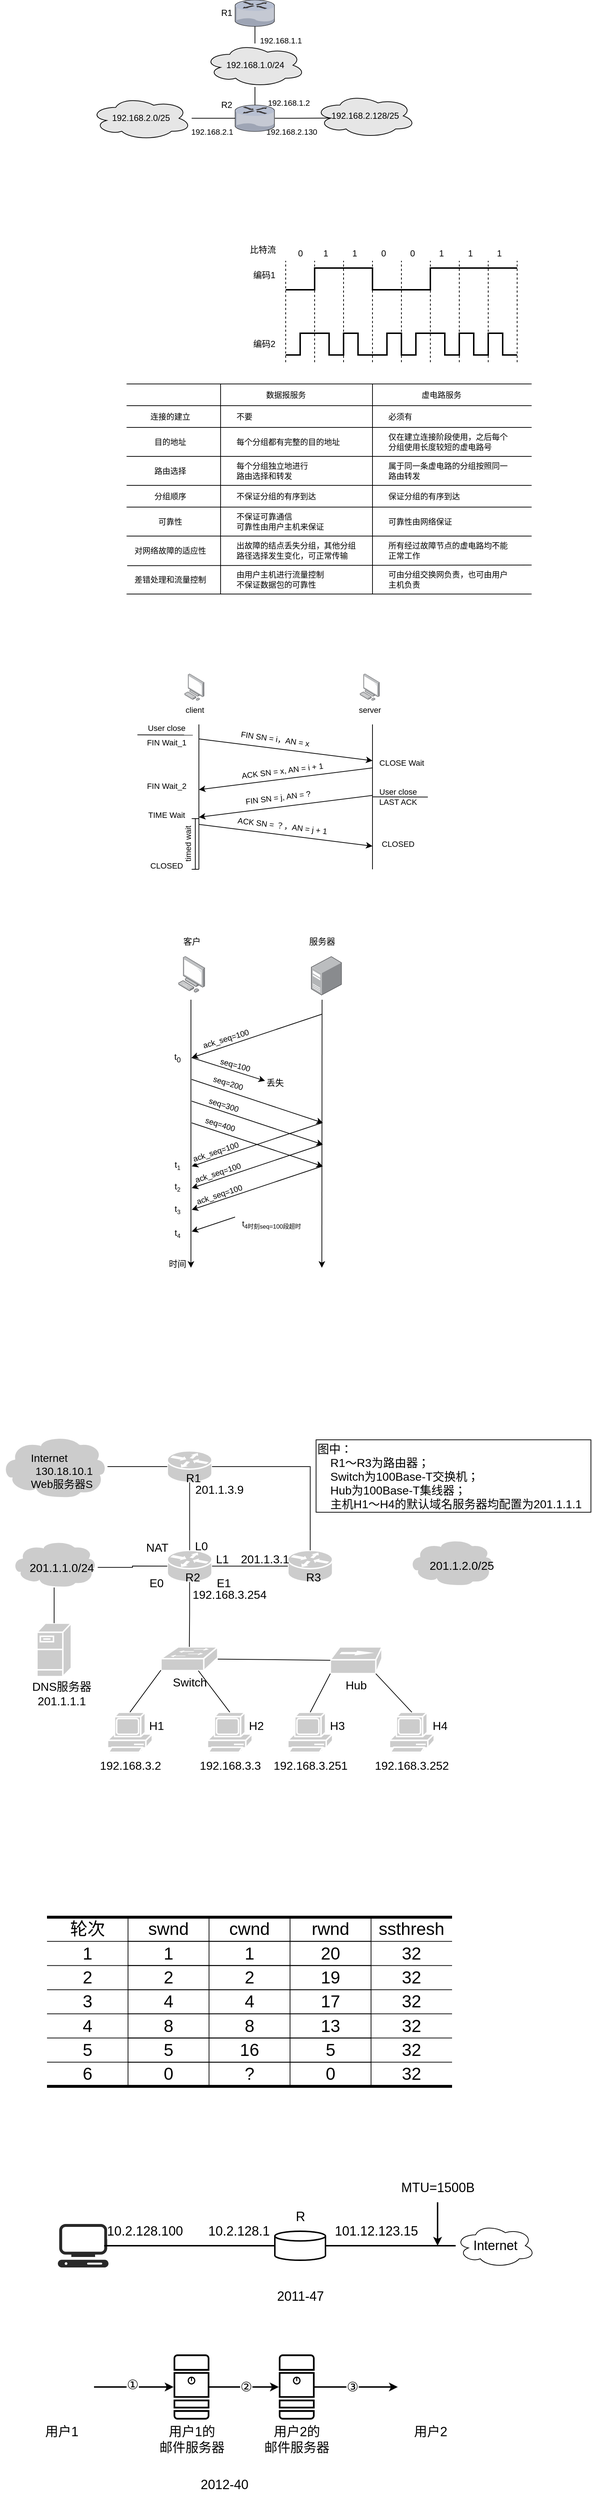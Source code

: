 <mxfile version="20.7.4" type="github">
  <diagram id="bER1azMI8v8Jtsm4dUXI" name="第 1 页">
    <mxGraphModel dx="1434" dy="803" grid="1" gridSize="10" guides="1" tooltips="1" connect="1" arrows="1" fold="1" page="1" pageScale="1" pageWidth="827" pageHeight="1169" math="0" shadow="0">
      <root>
        <mxCell id="0" />
        <mxCell id="1" parent="0" />
        <mxCell id="YW86l5yaE5Hn2V-ghcyL-21" style="edgeStyle=orthogonalEdgeStyle;rounded=0;orthogonalLoop=1;jettySize=auto;html=1;endArrow=none;endFill=0;" parent="1" source="YW86l5yaE5Hn2V-ghcyL-8" target="YW86l5yaE5Hn2V-ghcyL-6" edge="1">
          <mxGeometry relative="1" as="geometry" />
        </mxCell>
        <mxCell id="YW86l5yaE5Hn2V-ghcyL-8" value="192.168.1.0/24" style="ellipse;shape=cloud;whiteSpace=wrap;html=1;align=center;fillColor=#E6E6E6;" parent="1" vertex="1">
          <mxGeometry x="287.5" y="380" width="140" height="60" as="geometry" />
        </mxCell>
        <mxCell id="YW86l5yaE5Hn2V-ghcyL-16" style="edgeStyle=orthogonalEdgeStyle;rounded=0;orthogonalLoop=1;jettySize=auto;html=1;endArrow=none;endFill=0;" parent="1" source="YW86l5yaE5Hn2V-ghcyL-11" target="YW86l5yaE5Hn2V-ghcyL-6" edge="1">
          <mxGeometry relative="1" as="geometry" />
        </mxCell>
        <mxCell id="YW86l5yaE5Hn2V-ghcyL-17" value="192.168.2.1" style="edgeLabel;html=1;align=center;verticalAlign=middle;resizable=0;points=[];" parent="YW86l5yaE5Hn2V-ghcyL-16" vertex="1" connectable="0">
          <mxGeometry x="-0.16" y="-2" relative="1" as="geometry">
            <mxPoint x="3" y="16" as="offset" />
          </mxGeometry>
        </mxCell>
        <mxCell id="YW86l5yaE5Hn2V-ghcyL-11" value="192.168.2.0/25" style="ellipse;shape=cloud;whiteSpace=wrap;html=1;align=center;fillColor=#E6E6E6;" parent="1" vertex="1">
          <mxGeometry x="130" y="453.25" width="140" height="60" as="geometry" />
        </mxCell>
        <mxCell id="YW86l5yaE5Hn2V-ghcyL-12" value="192.168.2.128/25" style="ellipse;shape=cloud;whiteSpace=wrap;html=1;align=center;fillColor=#E6E6E6;" parent="1" vertex="1">
          <mxGeometry x="440" y="450" width="140" height="60" as="geometry" />
        </mxCell>
        <mxCell id="YW86l5yaE5Hn2V-ghcyL-15" style="edgeStyle=orthogonalEdgeStyle;rounded=0;orthogonalLoop=1;jettySize=auto;html=1;entryX=0.16;entryY=0.55;entryDx=0;entryDy=0;entryPerimeter=0;endArrow=none;endFill=0;" parent="1" source="YW86l5yaE5Hn2V-ghcyL-6" target="YW86l5yaE5Hn2V-ghcyL-12" edge="1">
          <mxGeometry relative="1" as="geometry" />
        </mxCell>
        <mxCell id="YW86l5yaE5Hn2V-ghcyL-18" value="192.168.1.2" style="edgeLabel;html=1;align=center;verticalAlign=middle;resizable=0;points=[];" parent="YW86l5yaE5Hn2V-ghcyL-15" vertex="1" connectable="0">
          <mxGeometry x="-0.382" y="2" relative="1" as="geometry">
            <mxPoint x="-5" y="-20" as="offset" />
          </mxGeometry>
        </mxCell>
        <mxCell id="YW86l5yaE5Hn2V-ghcyL-19" value="192.168.2.130" style="edgeLabel;html=1;align=center;verticalAlign=middle;resizable=0;points=[];" parent="YW86l5yaE5Hn2V-ghcyL-15" vertex="1" connectable="0">
          <mxGeometry x="-0.292" y="1" relative="1" as="geometry">
            <mxPoint x="-4" y="18" as="offset" />
          </mxGeometry>
        </mxCell>
        <mxCell id="YW86l5yaE5Hn2V-ghcyL-6" value="" style="verticalLabelPosition=bottom;sketch=0;aspect=fixed;html=1;verticalAlign=top;strokeColor=none;align=center;outlineConnect=0;shape=mxgraph.citrix.router;" parent="1" vertex="1">
          <mxGeometry x="330" y="465" width="55" height="36.5" as="geometry" />
        </mxCell>
        <mxCell id="YW86l5yaE5Hn2V-ghcyL-7" value="R2" style="text;html=1;align=center;verticalAlign=middle;resizable=0;points=[];autosize=1;strokeColor=none;fillColor=none;" parent="1" vertex="1">
          <mxGeometry x="297.5" y="450" width="40" height="30" as="geometry" />
        </mxCell>
        <mxCell id="YW86l5yaE5Hn2V-ghcyL-14" style="edgeStyle=orthogonalEdgeStyle;rounded=0;orthogonalLoop=1;jettySize=auto;html=1;endArrow=none;endFill=0;" parent="1" source="YW86l5yaE5Hn2V-ghcyL-1" target="YW86l5yaE5Hn2V-ghcyL-8" edge="1">
          <mxGeometry relative="1" as="geometry" />
        </mxCell>
        <mxCell id="YW86l5yaE5Hn2V-ghcyL-20" value="192.168.1.1" style="edgeLabel;html=1;align=center;verticalAlign=middle;resizable=0;points=[];" parent="YW86l5yaE5Hn2V-ghcyL-14" vertex="1" connectable="0">
          <mxGeometry x="-0.333" y="-1" relative="1" as="geometry">
            <mxPoint x="36" as="offset" />
          </mxGeometry>
        </mxCell>
        <mxCell id="YW86l5yaE5Hn2V-ghcyL-1" value="" style="verticalLabelPosition=bottom;sketch=0;aspect=fixed;html=1;verticalAlign=top;strokeColor=none;align=center;outlineConnect=0;shape=mxgraph.citrix.router;" parent="1" vertex="1">
          <mxGeometry x="330" y="320" width="55" height="36.5" as="geometry" />
        </mxCell>
        <mxCell id="YW86l5yaE5Hn2V-ghcyL-5" value="R1" style="text;html=1;align=center;verticalAlign=middle;resizable=0;points=[];autosize=1;strokeColor=none;fillColor=none;" parent="1" vertex="1">
          <mxGeometry x="297.5" y="323.25" width="40" height="30" as="geometry" />
        </mxCell>
        <mxCell id="YW86l5yaE5Hn2V-ghcyL-23" value="" style="endArrow=none;dashed=1;html=1;rounded=0;" parent="1" edge="1">
          <mxGeometry width="50" height="50" relative="1" as="geometry">
            <mxPoint x="400" y="820" as="sourcePoint" />
            <mxPoint x="400" y="680" as="targetPoint" />
          </mxGeometry>
        </mxCell>
        <mxCell id="YW86l5yaE5Hn2V-ghcyL-24" value="编码1" style="text;html=1;align=center;verticalAlign=middle;resizable=0;points=[];autosize=1;strokeColor=none;fillColor=none;" parent="1" vertex="1">
          <mxGeometry x="345" y="685" width="50" height="30" as="geometry" />
        </mxCell>
        <mxCell id="YW86l5yaE5Hn2V-ghcyL-25" value="编码2" style="text;html=1;align=center;verticalAlign=middle;resizable=0;points=[];autosize=1;strokeColor=none;fillColor=none;" parent="1" vertex="1">
          <mxGeometry x="345" y="780" width="50" height="30" as="geometry" />
        </mxCell>
        <mxCell id="YW86l5yaE5Hn2V-ghcyL-26" value="比特流" style="text;html=1;align=center;verticalAlign=middle;resizable=0;points=[];autosize=1;strokeColor=none;fillColor=none;" parent="1" vertex="1">
          <mxGeometry x="337.5" y="650" width="60" height="30" as="geometry" />
        </mxCell>
        <mxCell id="YW86l5yaE5Hn2V-ghcyL-27" value="" style="endArrow=none;dashed=1;html=1;rounded=0;" parent="1" edge="1">
          <mxGeometry width="50" height="50" relative="1" as="geometry">
            <mxPoint x="440" y="820" as="sourcePoint" />
            <mxPoint x="440" y="680" as="targetPoint" />
          </mxGeometry>
        </mxCell>
        <mxCell id="YW86l5yaE5Hn2V-ghcyL-28" value="" style="endArrow=none;dashed=1;html=1;rounded=0;" parent="1" edge="1">
          <mxGeometry width="50" height="50" relative="1" as="geometry">
            <mxPoint x="600" y="820" as="sourcePoint" />
            <mxPoint x="600" y="680" as="targetPoint" />
          </mxGeometry>
        </mxCell>
        <mxCell id="YW86l5yaE5Hn2V-ghcyL-29" value="" style="endArrow=none;dashed=1;html=1;rounded=0;" parent="1" edge="1">
          <mxGeometry width="50" height="50" relative="1" as="geometry">
            <mxPoint x="560" y="820" as="sourcePoint" />
            <mxPoint x="560" y="680" as="targetPoint" />
          </mxGeometry>
        </mxCell>
        <mxCell id="YW86l5yaE5Hn2V-ghcyL-30" value="" style="endArrow=none;dashed=1;html=1;rounded=0;" parent="1" edge="1">
          <mxGeometry width="50" height="50" relative="1" as="geometry">
            <mxPoint x="520" y="820" as="sourcePoint" />
            <mxPoint x="520" y="680" as="targetPoint" />
          </mxGeometry>
        </mxCell>
        <mxCell id="YW86l5yaE5Hn2V-ghcyL-31" value="" style="endArrow=none;dashed=1;html=1;rounded=0;" parent="1" edge="1">
          <mxGeometry width="50" height="50" relative="1" as="geometry">
            <mxPoint x="480" y="820" as="sourcePoint" />
            <mxPoint x="480" y="680" as="targetPoint" />
          </mxGeometry>
        </mxCell>
        <mxCell id="YW86l5yaE5Hn2V-ghcyL-32" value="" style="endArrow=none;dashed=1;html=1;rounded=0;" parent="1" edge="1">
          <mxGeometry width="50" height="50" relative="1" as="geometry">
            <mxPoint x="680" y="820" as="sourcePoint" />
            <mxPoint x="680" y="680" as="targetPoint" />
          </mxGeometry>
        </mxCell>
        <mxCell id="YW86l5yaE5Hn2V-ghcyL-33" value="" style="endArrow=none;dashed=1;html=1;rounded=0;" parent="1" edge="1">
          <mxGeometry width="50" height="50" relative="1" as="geometry">
            <mxPoint x="640" y="820" as="sourcePoint" />
            <mxPoint x="640" y="680" as="targetPoint" />
          </mxGeometry>
        </mxCell>
        <mxCell id="YW86l5yaE5Hn2V-ghcyL-34" value="" style="endArrow=none;dashed=1;html=1;rounded=0;" parent="1" edge="1">
          <mxGeometry width="50" height="50" relative="1" as="geometry">
            <mxPoint x="720" y="820" as="sourcePoint" />
            <mxPoint x="720" y="680" as="targetPoint" />
          </mxGeometry>
        </mxCell>
        <mxCell id="YW86l5yaE5Hn2V-ghcyL-35" value="" style="endArrow=none;html=1;rounded=0;strokeWidth=2;" parent="1" edge="1">
          <mxGeometry width="50" height="50" relative="1" as="geometry">
            <mxPoint x="400" y="720" as="sourcePoint" />
            <mxPoint x="720" y="690" as="targetPoint" />
            <Array as="points">
              <mxPoint x="440" y="720" />
              <mxPoint x="440" y="690" />
              <mxPoint x="520" y="690" />
              <mxPoint x="520" y="720" />
              <mxPoint x="600" y="720" />
              <mxPoint x="600" y="690" />
            </Array>
          </mxGeometry>
        </mxCell>
        <mxCell id="YW86l5yaE5Hn2V-ghcyL-44" value="" style="endArrow=none;html=1;rounded=0;strokeWidth=2;" parent="1" edge="1">
          <mxGeometry width="50" height="50" relative="1" as="geometry">
            <mxPoint x="400" y="810" as="sourcePoint" />
            <mxPoint x="720" y="810" as="targetPoint" />
            <Array as="points">
              <mxPoint x="420" y="810" />
              <mxPoint x="420" y="780" />
              <mxPoint x="460" y="780" />
              <mxPoint x="460" y="810" />
              <mxPoint x="480" y="810" />
              <mxPoint x="480" y="780" />
              <mxPoint x="500" y="780" />
              <mxPoint x="500" y="810" />
              <mxPoint x="540" y="810" />
              <mxPoint x="540" y="780" />
              <mxPoint x="560" y="780" />
              <mxPoint x="560" y="810" />
              <mxPoint x="580" y="810" />
              <mxPoint x="580" y="780" />
              <mxPoint x="620" y="780" />
              <mxPoint x="620" y="810" />
              <mxPoint x="640" y="810" />
              <mxPoint x="640" y="780" />
              <mxPoint x="660" y="780" />
              <mxPoint x="660" y="810" />
              <mxPoint x="680" y="810" />
              <mxPoint x="680" y="780" />
              <mxPoint x="700" y="780" />
              <mxPoint x="700" y="810" />
            </Array>
          </mxGeometry>
        </mxCell>
        <mxCell id="YW86l5yaE5Hn2V-ghcyL-45" value="0" style="text;html=1;align=center;verticalAlign=middle;resizable=0;points=[];autosize=1;strokeColor=none;fillColor=none;" parent="1" vertex="1">
          <mxGeometry x="405" y="655" width="30" height="30" as="geometry" />
        </mxCell>
        <mxCell id="YW86l5yaE5Hn2V-ghcyL-46" value="1" style="text;html=1;align=center;verticalAlign=middle;resizable=0;points=[];autosize=1;strokeColor=none;fillColor=none;" parent="1" vertex="1">
          <mxGeometry x="440" y="655" width="30" height="30" as="geometry" />
        </mxCell>
        <mxCell id="YW86l5yaE5Hn2V-ghcyL-47" value="1" style="text;html=1;align=center;verticalAlign=middle;resizable=0;points=[];autosize=1;strokeColor=none;fillColor=none;" parent="1" vertex="1">
          <mxGeometry x="480" y="655" width="30" height="30" as="geometry" />
        </mxCell>
        <mxCell id="YW86l5yaE5Hn2V-ghcyL-48" value="1" style="text;html=1;align=center;verticalAlign=middle;resizable=0;points=[];autosize=1;strokeColor=none;fillColor=none;" parent="1" vertex="1">
          <mxGeometry x="600" y="655" width="30" height="30" as="geometry" />
        </mxCell>
        <mxCell id="YW86l5yaE5Hn2V-ghcyL-49" value="1" style="text;html=1;align=center;verticalAlign=middle;resizable=0;points=[];autosize=1;strokeColor=none;fillColor=none;" parent="1" vertex="1">
          <mxGeometry x="640" y="655" width="30" height="30" as="geometry" />
        </mxCell>
        <mxCell id="YW86l5yaE5Hn2V-ghcyL-50" value="1" style="text;html=1;align=center;verticalAlign=middle;resizable=0;points=[];autosize=1;strokeColor=none;fillColor=none;" parent="1" vertex="1">
          <mxGeometry x="680" y="655" width="30" height="30" as="geometry" />
        </mxCell>
        <mxCell id="YW86l5yaE5Hn2V-ghcyL-51" value="0" style="text;html=1;align=center;verticalAlign=middle;resizable=0;points=[];autosize=1;strokeColor=none;fillColor=none;" parent="1" vertex="1">
          <mxGeometry x="520" y="655" width="30" height="30" as="geometry" />
        </mxCell>
        <mxCell id="YW86l5yaE5Hn2V-ghcyL-52" value="0" style="text;html=1;align=center;verticalAlign=middle;resizable=0;points=[];autosize=1;strokeColor=none;fillColor=none;" parent="1" vertex="1">
          <mxGeometry x="560" y="655" width="30" height="30" as="geometry" />
        </mxCell>
        <mxCell id="YW86l5yaE5Hn2V-ghcyL-53" value="" style="endArrow=none;html=1;rounded=0;strokeWidth=1;fontSize=10;" parent="1" edge="1">
          <mxGeometry width="50" height="50" relative="1" as="geometry">
            <mxPoint x="180" y="850" as="sourcePoint" />
            <mxPoint x="740" y="850" as="targetPoint" />
          </mxGeometry>
        </mxCell>
        <mxCell id="YW86l5yaE5Hn2V-ghcyL-54" value="" style="endArrow=none;html=1;rounded=0;strokeWidth=1;fontSize=10;" parent="1" edge="1">
          <mxGeometry width="50" height="50" relative="1" as="geometry">
            <mxPoint x="180" y="880.0" as="sourcePoint" />
            <mxPoint x="740" y="880" as="targetPoint" />
          </mxGeometry>
        </mxCell>
        <mxCell id="YW86l5yaE5Hn2V-ghcyL-55" value="" style="endArrow=none;html=1;rounded=0;strokeWidth=1;fontSize=10;" parent="1" edge="1">
          <mxGeometry width="50" height="50" relative="1" as="geometry">
            <mxPoint x="180" y="950.0" as="sourcePoint" />
            <mxPoint x="740" y="950" as="targetPoint" />
          </mxGeometry>
        </mxCell>
        <mxCell id="YW86l5yaE5Hn2V-ghcyL-57" value="" style="endArrow=none;html=1;rounded=0;strokeWidth=1;fontSize=10;" parent="1" edge="1">
          <mxGeometry width="50" height="50" relative="1" as="geometry">
            <mxPoint x="180" y="910.0" as="sourcePoint" />
            <mxPoint x="740" y="910" as="targetPoint" />
          </mxGeometry>
        </mxCell>
        <mxCell id="YW86l5yaE5Hn2V-ghcyL-58" value="" style="endArrow=none;html=1;rounded=0;strokeWidth=1;fontSize=10;" parent="1" edge="1">
          <mxGeometry width="50" height="50" relative="1" as="geometry">
            <mxPoint x="180" y="990.0" as="sourcePoint" />
            <mxPoint x="740" y="990" as="targetPoint" />
          </mxGeometry>
        </mxCell>
        <mxCell id="YW86l5yaE5Hn2V-ghcyL-59" value="" style="endArrow=none;html=1;rounded=0;strokeWidth=1;fontSize=10;" parent="1" edge="1">
          <mxGeometry width="50" height="50" relative="1" as="geometry">
            <mxPoint x="180" y="1060" as="sourcePoint" />
            <mxPoint x="740" y="1060" as="targetPoint" />
          </mxGeometry>
        </mxCell>
        <mxCell id="YW86l5yaE5Hn2V-ghcyL-60" value="" style="endArrow=none;html=1;rounded=0;strokeWidth=1;fontSize=10;" parent="1" edge="1">
          <mxGeometry width="50" height="50" relative="1" as="geometry">
            <mxPoint x="180" y="1020.0" as="sourcePoint" />
            <mxPoint x="740" y="1020" as="targetPoint" />
          </mxGeometry>
        </mxCell>
        <mxCell id="YW86l5yaE5Hn2V-ghcyL-62" value="" style="endArrow=none;html=1;rounded=0;strokeWidth=1;fontSize=10;" parent="1" edge="1">
          <mxGeometry width="50" height="50" relative="1" as="geometry">
            <mxPoint x="310" y="850" as="sourcePoint" />
            <mxPoint x="310" y="1140" as="targetPoint" />
          </mxGeometry>
        </mxCell>
        <mxCell id="YW86l5yaE5Hn2V-ghcyL-63" value="&lt;font style=&quot;font-size: 11px;&quot;&gt;数据报服务&lt;/font&gt;" style="text;html=1;align=center;verticalAlign=middle;resizable=0;points=[];autosize=1;strokeColor=none;fillColor=none;fontSize=11;" parent="1" vertex="1">
          <mxGeometry x="360" y="850" width="80" height="30" as="geometry" />
        </mxCell>
        <mxCell id="YW86l5yaE5Hn2V-ghcyL-64" value="&lt;font style=&quot;font-size: 11px;&quot;&gt;虚电路服务&lt;/font&gt;" style="text;html=1;align=center;verticalAlign=middle;resizable=0;points=[];autosize=1;strokeColor=none;fillColor=none;fontSize=11;" parent="1" vertex="1">
          <mxGeometry x="575" y="850" width="80" height="30" as="geometry" />
        </mxCell>
        <mxCell id="YW86l5yaE5Hn2V-ghcyL-68" value="&lt;font style=&quot;font-size: 11px;&quot;&gt;连接的建立&lt;/font&gt;" style="text;html=1;align=center;verticalAlign=middle;resizable=0;points=[];autosize=1;strokeColor=none;fillColor=none;fontSize=11;" parent="1" vertex="1">
          <mxGeometry x="200" y="880" width="80" height="30" as="geometry" />
        </mxCell>
        <mxCell id="YW86l5yaE5Hn2V-ghcyL-70" value="目的地址" style="text;html=1;align=center;verticalAlign=middle;resizable=0;points=[];autosize=1;strokeColor=none;fillColor=none;fontSize=11;" parent="1" vertex="1">
          <mxGeometry x="205" y="915" width="70" height="30" as="geometry" />
        </mxCell>
        <mxCell id="YW86l5yaE5Hn2V-ghcyL-71" value="路由选择" style="text;html=1;align=center;verticalAlign=middle;resizable=0;points=[];autosize=1;strokeColor=none;fillColor=none;fontSize=11;" parent="1" vertex="1">
          <mxGeometry x="205" y="955" width="70" height="30" as="geometry" />
        </mxCell>
        <mxCell id="YW86l5yaE5Hn2V-ghcyL-72" value="分组顺序" style="text;html=1;align=center;verticalAlign=middle;resizable=0;points=[];autosize=1;strokeColor=none;fillColor=none;fontSize=11;" parent="1" vertex="1">
          <mxGeometry x="205" y="990" width="70" height="30" as="geometry" />
        </mxCell>
        <mxCell id="YW86l5yaE5Hn2V-ghcyL-73" value="可靠性" style="text;html=1;align=center;verticalAlign=middle;resizable=0;points=[];autosize=1;strokeColor=none;fillColor=none;fontSize=11;" parent="1" vertex="1">
          <mxGeometry x="210" y="1025" width="60" height="30" as="geometry" />
        </mxCell>
        <mxCell id="YW86l5yaE5Hn2V-ghcyL-74" value="对网络故障的适应性" style="text;html=1;align=center;verticalAlign=middle;resizable=0;points=[];autosize=1;strokeColor=none;fillColor=none;fontSize=11;" parent="1" vertex="1">
          <mxGeometry x="175" y="1065" width="130" height="30" as="geometry" />
        </mxCell>
        <mxCell id="YW86l5yaE5Hn2V-ghcyL-77" value="差错处理和流量控制" style="text;html=1;align=center;verticalAlign=middle;resizable=0;points=[];autosize=1;strokeColor=none;fillColor=none;fontSize=11;" parent="1" vertex="1">
          <mxGeometry x="175" y="1105" width="130" height="30" as="geometry" />
        </mxCell>
        <mxCell id="YW86l5yaE5Hn2V-ghcyL-79" value="" style="endArrow=none;html=1;rounded=0;strokeWidth=1;fontSize=10;exitX=0.045;exitY=0.029;exitDx=0;exitDy=0;exitPerimeter=0;" parent="1" edge="1">
          <mxGeometry width="50" height="50" relative="1" as="geometry">
            <mxPoint x="180.85" y="1100.87" as="sourcePoint" />
            <mxPoint x="740" y="1100" as="targetPoint" />
          </mxGeometry>
        </mxCell>
        <mxCell id="YW86l5yaE5Hn2V-ghcyL-81" value="" style="endArrow=none;html=1;rounded=0;strokeWidth=1;fontSize=10;" parent="1" edge="1">
          <mxGeometry width="50" height="50" relative="1" as="geometry">
            <mxPoint x="180" y="1140" as="sourcePoint" />
            <mxPoint x="740" y="1140" as="targetPoint" />
          </mxGeometry>
        </mxCell>
        <mxCell id="YW86l5yaE5Hn2V-ghcyL-82" value="不要" style="text;html=1;align=left;verticalAlign=middle;resizable=0;points=[];autosize=1;strokeColor=none;fillColor=none;fontSize=11;" parent="1" vertex="1">
          <mxGeometry x="330" y="880" width="50" height="30" as="geometry" />
        </mxCell>
        <mxCell id="YW86l5yaE5Hn2V-ghcyL-83" value="每个分组都有完整的目的地址" style="text;html=1;align=left;verticalAlign=middle;resizable=0;points=[];autosize=1;strokeColor=none;fillColor=none;fontSize=11;" parent="1" vertex="1">
          <mxGeometry x="330" y="915" width="180" height="30" as="geometry" />
        </mxCell>
        <mxCell id="YW86l5yaE5Hn2V-ghcyL-84" value="每个分组独立地进行&lt;br&gt;路由选择和转发" style="text;html=1;align=left;verticalAlign=middle;resizable=0;points=[];autosize=1;strokeColor=none;fillColor=none;fontSize=11;" parent="1" vertex="1">
          <mxGeometry x="330" y="950" width="130" height="40" as="geometry" />
        </mxCell>
        <mxCell id="YW86l5yaE5Hn2V-ghcyL-85" value="不保证分组的有序到达" style="text;html=1;align=left;verticalAlign=middle;resizable=0;points=[];autosize=1;strokeColor=none;fillColor=none;fontSize=11;" parent="1" vertex="1">
          <mxGeometry x="330" y="990" width="140" height="30" as="geometry" />
        </mxCell>
        <mxCell id="YW86l5yaE5Hn2V-ghcyL-86" value="不保证可靠通信&lt;br&gt;可靠性由用户主机来保证" style="text;html=1;align=left;verticalAlign=middle;resizable=0;points=[];autosize=1;strokeColor=none;fillColor=none;fontSize=11;" parent="1" vertex="1">
          <mxGeometry x="330" y="1020" width="160" height="40" as="geometry" />
        </mxCell>
        <mxCell id="YW86l5yaE5Hn2V-ghcyL-87" value="出故障的结点丢失分组，其他分组&lt;br&gt;路径选择发生变化，可正常传输" style="text;html=1;align=left;verticalAlign=middle;resizable=0;points=[];autosize=1;strokeColor=none;fillColor=none;fontSize=11;" parent="1" vertex="1">
          <mxGeometry x="330" y="1060" width="200" height="40" as="geometry" />
        </mxCell>
        <mxCell id="YW86l5yaE5Hn2V-ghcyL-88" value="由用户主机进行流量控制&lt;br&gt;不保证数据包的可靠性" style="text;html=1;align=left;verticalAlign=middle;resizable=0;points=[];autosize=1;strokeColor=none;fillColor=none;fontSize=11;" parent="1" vertex="1">
          <mxGeometry x="330" y="1100" width="160" height="40" as="geometry" />
        </mxCell>
        <mxCell id="YW86l5yaE5Hn2V-ghcyL-89" value="必须有" style="text;html=1;align=left;verticalAlign=middle;resizable=0;points=[];autosize=1;strokeColor=none;fillColor=none;fontSize=11;" parent="1" vertex="1">
          <mxGeometry x="540" y="880" width="60" height="30" as="geometry" />
        </mxCell>
        <mxCell id="YW86l5yaE5Hn2V-ghcyL-90" value="" style="endArrow=none;html=1;rounded=0;strokeWidth=1;fontSize=10;" parent="1" edge="1">
          <mxGeometry width="50" height="50" relative="1" as="geometry">
            <mxPoint x="520" y="850.0" as="sourcePoint" />
            <mxPoint x="520" y="1140" as="targetPoint" />
          </mxGeometry>
        </mxCell>
        <mxCell id="YW86l5yaE5Hn2V-ghcyL-91" value="仅在建立连接阶段使用，之后每个&lt;br&gt;分组使用长度较短的虚电路号" style="text;html=1;align=left;verticalAlign=middle;resizable=0;points=[];autosize=1;strokeColor=none;fillColor=none;fontSize=11;" parent="1" vertex="1">
          <mxGeometry x="540" y="910" width="200" height="40" as="geometry" />
        </mxCell>
        <mxCell id="YW86l5yaE5Hn2V-ghcyL-92" value="属于同一条虚电路的分组按照同一&lt;br&gt;路由转发" style="text;html=1;align=left;verticalAlign=middle;resizable=0;points=[];autosize=1;strokeColor=none;fillColor=none;fontSize=11;" parent="1" vertex="1">
          <mxGeometry x="540" y="950" width="200" height="40" as="geometry" />
        </mxCell>
        <mxCell id="YW86l5yaE5Hn2V-ghcyL-93" value="保证分组的有序到达" style="text;html=1;align=left;verticalAlign=middle;resizable=0;points=[];autosize=1;strokeColor=none;fillColor=none;fontSize=11;" parent="1" vertex="1">
          <mxGeometry x="540" y="990" width="130" height="30" as="geometry" />
        </mxCell>
        <mxCell id="YW86l5yaE5Hn2V-ghcyL-94" value="可靠性由网络保证" style="text;html=1;align=left;verticalAlign=middle;resizable=0;points=[];autosize=1;strokeColor=none;fillColor=none;fontSize=11;" parent="1" vertex="1">
          <mxGeometry x="540" y="1025" width="120" height="30" as="geometry" />
        </mxCell>
        <mxCell id="YW86l5yaE5Hn2V-ghcyL-95" value="所有经过故障节点的虚电路均不能&lt;br&gt;正常工作" style="text;html=1;align=left;verticalAlign=middle;resizable=0;points=[];autosize=1;strokeColor=none;fillColor=none;fontSize=11;" parent="1" vertex="1">
          <mxGeometry x="540" y="1060" width="200" height="40" as="geometry" />
        </mxCell>
        <mxCell id="YW86l5yaE5Hn2V-ghcyL-96" value="可由分组交换网负责，也可由用户&lt;br&gt;主机负责" style="text;html=1;align=left;verticalAlign=middle;resizable=0;points=[];autosize=1;strokeColor=none;fillColor=none;fontSize=11;" parent="1" vertex="1">
          <mxGeometry x="540" y="1100" width="200" height="40" as="geometry" />
        </mxCell>
        <mxCell id="YW86l5yaE5Hn2V-ghcyL-97" value="" style="endArrow=none;html=1;rounded=0;strokeWidth=1;fontSize=11;" parent="1" edge="1">
          <mxGeometry width="50" height="50" relative="1" as="geometry">
            <mxPoint x="280" y="1520" as="sourcePoint" />
            <mxPoint x="280" y="1320" as="targetPoint" />
          </mxGeometry>
        </mxCell>
        <mxCell id="YW86l5yaE5Hn2V-ghcyL-98" value="" style="endArrow=none;html=1;rounded=0;strokeWidth=1;fontSize=11;" parent="1" edge="1">
          <mxGeometry width="50" height="50" relative="1" as="geometry">
            <mxPoint x="520" y="1520.0" as="sourcePoint" />
            <mxPoint x="520" y="1320.0" as="targetPoint" />
          </mxGeometry>
        </mxCell>
        <mxCell id="YW86l5yaE5Hn2V-ghcyL-99" value="" style="endArrow=classic;html=1;rounded=0;strokeWidth=1;fontSize=11;" parent="1" edge="1">
          <mxGeometry width="50" height="50" relative="1" as="geometry">
            <mxPoint x="280" y="1340" as="sourcePoint" />
            <mxPoint x="520" y="1370" as="targetPoint" />
          </mxGeometry>
        </mxCell>
        <mxCell id="YW86l5yaE5Hn2V-ghcyL-106" value="FIN SN = i，AN = x" style="edgeLabel;html=1;align=center;verticalAlign=middle;resizable=0;points=[];fontSize=11;rotation=8;" parent="YW86l5yaE5Hn2V-ghcyL-99" vertex="1" connectable="0">
          <mxGeometry x="-0.482" relative="1" as="geometry">
            <mxPoint x="43" y="-8" as="offset" />
          </mxGeometry>
        </mxCell>
        <mxCell id="YW86l5yaE5Hn2V-ghcyL-100" value="" style="endArrow=classic;html=1;rounded=0;strokeWidth=1;fontSize=11;" parent="1" edge="1">
          <mxGeometry width="50" height="50" relative="1" as="geometry">
            <mxPoint x="520" y="1380" as="sourcePoint" />
            <mxPoint x="280" y="1410" as="targetPoint" />
          </mxGeometry>
        </mxCell>
        <mxCell id="YW86l5yaE5Hn2V-ghcyL-101" value="" style="endArrow=classic;html=1;rounded=0;strokeWidth=1;fontSize=11;" parent="1" edge="1">
          <mxGeometry width="50" height="50" relative="1" as="geometry">
            <mxPoint x="520.0" y="1418.0" as="sourcePoint" />
            <mxPoint x="280" y="1448.0" as="targetPoint" />
          </mxGeometry>
        </mxCell>
        <mxCell id="YW86l5yaE5Hn2V-ghcyL-103" value="" style="endArrow=classic;html=1;rounded=0;strokeWidth=1;fontSize=11;" parent="1" edge="1">
          <mxGeometry width="50" height="50" relative="1" as="geometry">
            <mxPoint x="280" y="1458.0" as="sourcePoint" />
            <mxPoint x="520.0" y="1488.0" as="targetPoint" />
          </mxGeometry>
        </mxCell>
        <mxCell id="YW86l5yaE5Hn2V-ghcyL-104" value="client" style="points=[];aspect=fixed;html=1;align=center;shadow=0;dashed=0;image;image=img/lib/allied_telesis/computer_and_terminals/Personal_Computer.svg;fontSize=11;fillColor=#E6E6E6;" parent="1" vertex="1">
          <mxGeometry x="260" y="1250" width="27.5" height="37.27" as="geometry" />
        </mxCell>
        <mxCell id="YW86l5yaE5Hn2V-ghcyL-105" value="server" style="points=[];aspect=fixed;html=1;align=center;shadow=0;dashed=0;image;image=img/lib/allied_telesis/computer_and_terminals/Personal_Computer.svg;fontSize=11;fillColor=#E6E6E6;" parent="1" vertex="1">
          <mxGeometry x="502.5" y="1250" width="27.5" height="37.27" as="geometry" />
        </mxCell>
        <mxCell id="YW86l5yaE5Hn2V-ghcyL-107" value="ACK SN = ？，AN = j + 1" style="edgeLabel;html=1;align=center;verticalAlign=middle;resizable=0;points=[];fontSize=11;rotation=7;" parent="1" vertex="1" connectable="0">
          <mxGeometry x="394.997" y="1460.002" as="geometry" />
        </mxCell>
        <mxCell id="YW86l5yaE5Hn2V-ghcyL-108" value="ACK SN = x, AN = i + 1" style="edgeLabel;html=1;align=center;verticalAlign=middle;resizable=0;points=[];fontSize=11;rotation=353;" parent="1" vertex="1" connectable="0">
          <mxGeometry x="419.997" y="1373.002" as="geometry">
            <mxPoint x="-26.181" y="7.719" as="offset" />
          </mxGeometry>
        </mxCell>
        <mxCell id="YW86l5yaE5Hn2V-ghcyL-109" value="FIN SN = j, AN = ?" style="edgeLabel;html=1;align=center;verticalAlign=middle;resizable=0;points=[];fontSize=11;rotation=353;" parent="1" vertex="1" connectable="0">
          <mxGeometry x="413.997" y="1410.002" as="geometry">
            <mxPoint x="-26.181" y="7.719" as="offset" />
          </mxGeometry>
        </mxCell>
        <mxCell id="YW86l5yaE5Hn2V-ghcyL-110" value="User close" style="text;html=1;align=center;verticalAlign=middle;resizable=0;points=[];autosize=1;strokeColor=none;fillColor=none;fontSize=11;" parent="1" vertex="1">
          <mxGeometry x="195" y="1310" width="80" height="30" as="geometry" />
        </mxCell>
        <mxCell id="YW86l5yaE5Hn2V-ghcyL-111" value="FIN Wait_1" style="text;html=1;align=center;verticalAlign=middle;resizable=0;points=[];autosize=1;strokeColor=none;fillColor=none;fontSize=11;" parent="1" vertex="1">
          <mxGeometry x="195" y="1330" width="80" height="30" as="geometry" />
        </mxCell>
        <mxCell id="YW86l5yaE5Hn2V-ghcyL-112" value="FIN Wait_2" style="text;html=1;align=center;verticalAlign=middle;resizable=0;points=[];autosize=1;strokeColor=none;fillColor=none;fontSize=11;" parent="1" vertex="1">
          <mxGeometry x="195" y="1390" width="80" height="30" as="geometry" />
        </mxCell>
        <mxCell id="YW86l5yaE5Hn2V-ghcyL-113" value="TIME Wait" style="text;html=1;align=center;verticalAlign=middle;resizable=0;points=[];autosize=1;strokeColor=none;fillColor=none;fontSize=11;" parent="1" vertex="1">
          <mxGeometry x="195" y="1430" width="80" height="30" as="geometry" />
        </mxCell>
        <mxCell id="YW86l5yaE5Hn2V-ghcyL-114" value="timed wait" style="text;html=1;align=center;verticalAlign=middle;resizable=0;points=[];autosize=1;strokeColor=none;fillColor=none;fontSize=11;rotation=-90;" parent="1" vertex="1">
          <mxGeometry x="225" y="1470" width="80" height="30" as="geometry" />
        </mxCell>
        <mxCell id="YW86l5yaE5Hn2V-ghcyL-119" value="" style="group" parent="1" vertex="1" connectable="0">
          <mxGeometry x="270" y="1450" width="10" height="70" as="geometry" />
        </mxCell>
        <mxCell id="YW86l5yaE5Hn2V-ghcyL-116" value="" style="endArrow=none;html=1;rounded=0;strokeWidth=1;fontSize=11;" parent="YW86l5yaE5Hn2V-ghcyL-119" edge="1">
          <mxGeometry width="50" height="50" relative="1" as="geometry">
            <mxPoint x="10" y="70" as="sourcePoint" />
            <mxPoint y="70" as="targetPoint" />
          </mxGeometry>
        </mxCell>
        <mxCell id="YW86l5yaE5Hn2V-ghcyL-117" value="" style="endArrow=none;html=1;rounded=0;strokeWidth=1;fontSize=11;" parent="YW86l5yaE5Hn2V-ghcyL-119" edge="1">
          <mxGeometry width="50" height="50" relative="1" as="geometry">
            <mxPoint x="5" as="sourcePoint" />
            <mxPoint x="5" y="70" as="targetPoint" />
          </mxGeometry>
        </mxCell>
        <mxCell id="YW86l5yaE5Hn2V-ghcyL-118" value="" style="endArrow=none;html=1;rounded=0;strokeWidth=1;fontSize=11;" parent="YW86l5yaE5Hn2V-ghcyL-119" edge="1">
          <mxGeometry width="50" height="50" relative="1" as="geometry">
            <mxPoint x="10" y="2.653e-13" as="sourcePoint" />
            <mxPoint y="2.653e-13" as="targetPoint" />
          </mxGeometry>
        </mxCell>
        <mxCell id="YW86l5yaE5Hn2V-ghcyL-120" value="CLOSED" style="text;html=1;align=center;verticalAlign=middle;resizable=0;points=[];autosize=1;strokeColor=none;fillColor=none;fontSize=11;" parent="1" vertex="1">
          <mxGeometry x="200" y="1500" width="70" height="30" as="geometry" />
        </mxCell>
        <mxCell id="YW86l5yaE5Hn2V-ghcyL-121" value="CLOSED" style="text;html=1;align=center;verticalAlign=middle;resizable=0;points=[];autosize=1;strokeColor=none;fillColor=none;fontSize=11;" parent="1" vertex="1">
          <mxGeometry x="520" y="1470" width="70" height="30" as="geometry" />
        </mxCell>
        <mxCell id="YW86l5yaE5Hn2V-ghcyL-122" value="CLOSE Wait" style="text;html=1;align=center;verticalAlign=middle;resizable=0;points=[];autosize=1;strokeColor=none;fillColor=none;fontSize=11;" parent="1" vertex="1">
          <mxGeometry x="515" y="1358" width="90" height="30" as="geometry" />
        </mxCell>
        <mxCell id="YW86l5yaE5Hn2V-ghcyL-123" value="User close&lt;br&gt;LAST ACK" style="text;html=1;align=center;verticalAlign=middle;resizable=0;points=[];autosize=1;strokeColor=none;fillColor=none;fontSize=11;" parent="1" vertex="1">
          <mxGeometry x="515" y="1400" width="80" height="40" as="geometry" />
        </mxCell>
        <mxCell id="YW86l5yaE5Hn2V-ghcyL-124" value="" style="endArrow=none;html=1;rounded=0;strokeWidth=1;fontSize=11;entryX=1.019;entryY=0.506;entryDx=0;entryDy=0;entryPerimeter=0;" parent="1" target="YW86l5yaE5Hn2V-ghcyL-123" edge="1">
          <mxGeometry width="50" height="50" relative="1" as="geometry">
            <mxPoint x="520" y="1420" as="sourcePoint" />
            <mxPoint x="470" y="1370" as="targetPoint" />
          </mxGeometry>
        </mxCell>
        <mxCell id="YW86l5yaE5Hn2V-ghcyL-125" value="" style="endArrow=none;html=1;rounded=0;strokeWidth=1;fontSize=11;entryX=1.019;entryY=0.506;entryDx=0;entryDy=0;entryPerimeter=0;" parent="1" edge="1">
          <mxGeometry width="50" height="50" relative="1" as="geometry">
            <mxPoint x="195.0" y="1334.38" as="sourcePoint" />
            <mxPoint x="271.52" y="1334.62" as="targetPoint" />
          </mxGeometry>
        </mxCell>
        <mxCell id="vB-lPYBKcojjuh100MfW-2" value="" style="shape=mxgraph.cisco.storage.cloud;html=1;pointerEvents=1;dashed=0;strokeColor=#ffffff;strokeWidth=2;verticalLabelPosition=bottom;verticalAlign=top;align=center;outlineConnect=0;fillColor=#CCCCCC;" vertex="1" parent="1">
          <mxGeometry x="6" y="2301" width="147.661" height="86.934" as="geometry" />
        </mxCell>
        <mxCell id="vB-lPYBKcojjuh100MfW-3" value="&lt;div style=&quot;text-align: left ; font-size: 15px&quot;&gt;&lt;font style=&quot;font-size: 15px&quot;&gt;Internet&lt;/font&gt;&lt;/div&gt;&lt;div style=&quot;text-align: right ; font-size: 15px&quot;&gt;&lt;span&gt;&lt;font style=&quot;font-size: 15px&quot;&gt;&amp;nbsp;130.18.10.1&lt;/font&gt;&lt;/span&gt;&lt;/div&gt;&lt;div style=&quot;text-align: right ; font-size: 15px&quot;&gt;&lt;font style=&quot;font-size: 15px&quot;&gt;Web服务器S&lt;/font&gt;&lt;/div&gt;" style="text;html=1;align=center;verticalAlign=middle;resizable=0;points=[];autosize=1;strokeColor=none;" vertex="1" parent="1">
          <mxGeometry x="40.137" y="2325.194" width="100" height="50" as="geometry" />
        </mxCell>
        <mxCell id="vB-lPYBKcojjuh100MfW-5" value="" style="shape=mxgraph.cisco.storage.cloud;html=1;pointerEvents=1;dashed=0;strokeColor=#ffffff;strokeWidth=2;verticalLabelPosition=bottom;verticalAlign=top;align=center;outlineConnect=0;fillColor=#CCCCCC;" vertex="1" parent="1">
          <mxGeometry x="20.29" y="2445.753" width="119.082" height="65.61" as="geometry" />
        </mxCell>
        <mxCell id="vB-lPYBKcojjuh100MfW-7" value="&lt;font style=&quot;font-size: 16px&quot;&gt;201.1.1.0/24&lt;/font&gt;" style="text;html=1;align=center;verticalAlign=middle;resizable=0;points=[];autosize=1;strokeColor=none;" vertex="1" parent="1">
          <mxGeometry x="40.137" y="2473.637" width="100" height="20" as="geometry" />
        </mxCell>
        <mxCell id="vB-lPYBKcojjuh100MfW-8" value="" style="shape=mxgraph.cisco.servers.fileserver;html=1;pointerEvents=1;dashed=0;strokeColor=#ffffff;strokeWidth=2;verticalLabelPosition=bottom;verticalAlign=top;align=center;outlineConnect=0;fillColor=#CCCCCC;" vertex="1" parent="1">
          <mxGeometry x="56.014" y="2560.571" width="47.633" height="73.812" as="geometry" />
        </mxCell>
        <mxCell id="vB-lPYBKcojjuh100MfW-4" style="edgeStyle=orthogonalEdgeStyle;rounded=0;orthogonalLoop=1;jettySize=auto;html=1;entryX=0.5;entryY=0;entryDx=0;entryDy=0;entryPerimeter=0;fontSize=16;endArrow=none;endFill=0;" edge="1" parent="1" source="vB-lPYBKcojjuh100MfW-5" target="vB-lPYBKcojjuh100MfW-8">
          <mxGeometry relative="1" as="geometry" />
        </mxCell>
        <mxCell id="vB-lPYBKcojjuh100MfW-9" value="&lt;font style=&quot;font-size: 16px&quot;&gt;DNS服务器&lt;br&gt;201.1.1.1&lt;/font&gt;" style="text;html=1;align=center;verticalAlign=middle;resizable=0;points=[];autosize=1;strokeColor=none;" vertex="1" parent="1">
          <mxGeometry x="40.137" y="2638.484" width="100" height="40" as="geometry" />
        </mxCell>
        <mxCell id="vB-lPYBKcojjuh100MfW-12" value="&lt;span style=&quot;color: rgba(0 , 0 , 0 , 0) ; font-family: monospace ; font-size: 0px&quot;&gt;%3CmxGraphModel%3E%3Croot%3E%3CmxCell%20id%3D%220%22%2F%3E%3CmxCell%20id%3D%221%22%20parent%3D%220%22%2F%3E%3CmxCell%20id%3D%222%22%20value%3D%22%26lt%3Bfont%20style%3D%26quot%3Bfont-size%3A%2016px%26quot%3B%26gt%3BE1%26lt%3Bbr%26gt%3B%26lt%3B%2Ffont%26gt%3B%22%20style%3D%22text%3Bhtml%3D1%3Balign%3Dcenter%3BverticalAlign%3Dmiddle%3Bresizable%3D0%3Bpoints%3D%5B%5D%3Bautosize%3D1%3BstrokeColor%3Dnone%3BfontSize%3D16%3B%22%20vertex%3D%221%22%20parent%3D%221%22%3E%3CmxGeometry%20x%3D%22513%22%20y%3D%22390%22%20width%3D%2240%22%20height%3D%2220%22%20as%3D%22geometry%22%2F%3E%3C%2FmxCell%3E%3C%2Froot%3E%3C%2FmxGraphModel%3E&lt;/span&gt;" style="shape=mxgraph.cisco.routers.router;html=1;pointerEvents=1;dashed=0;strokeColor=#ffffff;strokeWidth=2;verticalLabelPosition=bottom;verticalAlign=top;align=center;outlineConnect=0;fillColor=#CCCCCC;" vertex="1" parent="1">
          <mxGeometry x="236.224" y="2322.733" width="61.922" height="43.467" as="geometry" />
        </mxCell>
        <mxCell id="vB-lPYBKcojjuh100MfW-1" style="edgeStyle=orthogonalEdgeStyle;rounded=0;orthogonalLoop=1;jettySize=auto;html=1;entryX=0;entryY=0.5;entryDx=0;entryDy=0;entryPerimeter=0;endArrow=none;endFill=0;" edge="1" parent="1" source="vB-lPYBKcojjuh100MfW-2" target="vB-lPYBKcojjuh100MfW-12">
          <mxGeometry relative="1" as="geometry" />
        </mxCell>
        <mxCell id="vB-lPYBKcojjuh100MfW-15" value="" style="shape=mxgraph.cisco.routers.router;html=1;pointerEvents=1;dashed=0;strokeColor=#ffffff;strokeWidth=2;verticalLabelPosition=bottom;verticalAlign=top;align=center;outlineConnect=0;fillColor=#CCCCCC;" vertex="1" parent="1">
          <mxGeometry x="236.224" y="2460.105" width="61.922" height="43.467" as="geometry" />
        </mxCell>
        <mxCell id="vB-lPYBKcojjuh100MfW-6" style="edgeStyle=orthogonalEdgeStyle;rounded=0;orthogonalLoop=1;jettySize=auto;html=1;entryX=0;entryY=0.5;entryDx=0;entryDy=0;entryPerimeter=0;endArrow=none;endFill=0;" edge="1" parent="1" source="vB-lPYBKcojjuh100MfW-7" target="vB-lPYBKcojjuh100MfW-15">
          <mxGeometry relative="1" as="geometry" />
        </mxCell>
        <mxCell id="vB-lPYBKcojjuh100MfW-10" value="" style="edgeStyle=orthogonalEdgeStyle;rounded=0;orthogonalLoop=1;jettySize=auto;html=1;endArrow=none;endFill=0;" edge="1" parent="1" source="vB-lPYBKcojjuh100MfW-12" target="vB-lPYBKcojjuh100MfW-15">
          <mxGeometry relative="1" as="geometry" />
        </mxCell>
        <mxCell id="vB-lPYBKcojjuh100MfW-16" value="&lt;font style=&quot;font-size: 16px;&quot;&gt;201.1.3.9&lt;/font&gt;" style="text;html=1;align=center;verticalAlign=middle;resizable=0;points=[];autosize=1;strokeColor=none;fontSize=16;" vertex="1" parent="1">
          <mxGeometry x="267.98" y="2366.2" width="80" height="20" as="geometry" />
        </mxCell>
        <mxCell id="vB-lPYBKcojjuh100MfW-17" value="&lt;font style=&quot;font-size: 16px&quot;&gt;192.168.3.254&lt;/font&gt;" style="text;html=1;align=center;verticalAlign=middle;resizable=0;points=[];autosize=1;strokeColor=none;fontSize=16;" vertex="1" parent="1">
          <mxGeometry x="261.629" y="2511.363" width="120" height="20" as="geometry" />
        </mxCell>
        <mxCell id="vB-lPYBKcojjuh100MfW-18" value="&lt;font style=&quot;font-size: 16px&quot;&gt;NAT&lt;/font&gt;" style="text;html=1;align=center;verticalAlign=middle;resizable=0;points=[];autosize=1;strokeColor=none;fontSize=16;" vertex="1" parent="1">
          <mxGeometry x="196.531" y="2445.753" width="50" height="20" as="geometry" />
        </mxCell>
        <mxCell id="vB-lPYBKcojjuh100MfW-19" value="&lt;font style=&quot;font-size: 16px&quot;&gt;E0&lt;br&gt;&lt;/font&gt;" style="text;html=1;align=center;verticalAlign=middle;resizable=0;points=[];autosize=1;strokeColor=none;fontSize=16;" vertex="1" parent="1">
          <mxGeometry x="200.5" y="2494.961" width="40" height="20" as="geometry" />
        </mxCell>
        <mxCell id="vB-lPYBKcojjuh100MfW-20" value="&lt;font style=&quot;font-size: 16px&quot;&gt;L0&lt;br&gt;&lt;/font&gt;" style="text;html=1;align=center;verticalAlign=middle;resizable=0;points=[];autosize=1;strokeColor=none;fontSize=16;" vertex="1" parent="1">
          <mxGeometry x="267.98" y="2443.703" width="30" height="20" as="geometry" />
        </mxCell>
        <mxCell id="vB-lPYBKcojjuh100MfW-21" value="" style="shape=mxgraph.cisco.routers.router;html=1;pointerEvents=1;dashed=0;strokeColor=#ffffff;strokeWidth=2;verticalLabelPosition=bottom;verticalAlign=top;align=center;outlineConnect=0;fillColor=#CCCCCC;fontSize=16;" vertex="1" parent="1">
          <mxGeometry x="402.939" y="2460.105" width="61.922" height="43.467" as="geometry" />
        </mxCell>
        <mxCell id="vB-lPYBKcojjuh100MfW-11" style="edgeStyle=orthogonalEdgeStyle;rounded=0;orthogonalLoop=1;jettySize=auto;html=1;entryX=0.5;entryY=0;entryDx=0;entryDy=0;entryPerimeter=0;fontSize=16;fontColor=#000000;endArrow=none;endFill=0;" edge="1" parent="1" source="vB-lPYBKcojjuh100MfW-12" target="vB-lPYBKcojjuh100MfW-21">
          <mxGeometry relative="1" as="geometry" />
        </mxCell>
        <mxCell id="vB-lPYBKcojjuh100MfW-14" style="edgeStyle=orthogonalEdgeStyle;rounded=0;orthogonalLoop=1;jettySize=auto;html=1;fontSize=16;fontColor=#CCCCCC;endArrow=none;endFill=0;" edge="1" parent="1" source="vB-lPYBKcojjuh100MfW-15" target="vB-lPYBKcojjuh100MfW-21">
          <mxGeometry relative="1" as="geometry" />
        </mxCell>
        <mxCell id="vB-lPYBKcojjuh100MfW-22" value="&lt;font style=&quot;font-size: 16px&quot;&gt;201.1.3.1&lt;/font&gt;" style="text;html=1;align=center;verticalAlign=middle;resizable=0;points=[];autosize=1;strokeColor=none;fontSize=16;" vertex="1" parent="1">
          <mxGeometry x="331.49" y="2462.156" width="80" height="20" as="geometry" />
        </mxCell>
        <mxCell id="vB-lPYBKcojjuh100MfW-23" value="&lt;font style=&quot;font-size: 16px&quot;&gt;E1&lt;br&gt;&lt;/font&gt;" style="text;html=1;align=center;verticalAlign=middle;resizable=0;points=[];autosize=1;strokeColor=none;fontSize=16;" vertex="1" parent="1">
          <mxGeometry x="294.178" y="2494.961" width="40" height="20" as="geometry" />
        </mxCell>
        <mxCell id="vB-lPYBKcojjuh100MfW-24" value="&lt;font style=&quot;font-size: 16px&quot;&gt;L1&lt;br&gt;&lt;/font&gt;" style="text;html=1;align=center;verticalAlign=middle;resizable=0;points=[];autosize=1;strokeColor=none;fontSize=16;" vertex="1" parent="1">
          <mxGeometry x="297.353" y="2462.156" width="30" height="20" as="geometry" />
        </mxCell>
        <mxCell id="vB-lPYBKcojjuh100MfW-25" value="&lt;font style=&quot;font-size: 16px&quot;&gt;R2&lt;br&gt;&lt;/font&gt;" style="text;html=1;align=center;verticalAlign=middle;resizable=0;points=[];autosize=1;strokeColor=none;fontSize=16;" vertex="1" parent="1">
          <mxGeometry x="250.911" y="2487.17" width="40" height="20" as="geometry" />
        </mxCell>
        <mxCell id="vB-lPYBKcojjuh100MfW-26" value="&lt;font style=&quot;font-size: 16px&quot;&gt;R3&lt;br&gt;&lt;/font&gt;" style="text;html=1;align=center;verticalAlign=middle;resizable=0;points=[];autosize=1;strokeColor=none;fontSize=16;" vertex="1" parent="1">
          <mxGeometry x="418.022" y="2487.17" width="40" height="20" as="geometry" />
        </mxCell>
        <mxCell id="vB-lPYBKcojjuh100MfW-27" value="&lt;font style=&quot;font-size: 16px&quot;&gt;R1&lt;br&gt;&lt;/font&gt;" style="text;html=1;align=center;verticalAlign=middle;resizable=0;points=[];autosize=1;strokeColor=none;fontSize=16;" vertex="1" parent="1">
          <mxGeometry x="252.102" y="2349.798" width="40" height="20" as="geometry" />
        </mxCell>
        <mxCell id="vB-lPYBKcojjuh100MfW-31" value="Switch" style="shape=mxgraph.cisco.switches.workgroup_switch;html=1;pointerEvents=1;dashed=0;strokeColor=#ffffff;strokeWidth=2;verticalLabelPosition=bottom;verticalAlign=top;align=center;outlineConnect=0;fontSize=16;fontColor=#000000;fillColor=#CCCCCC;" vertex="1" parent="1">
          <mxGeometry x="227.492" y="2593.377" width="78.594" height="32.805" as="geometry" />
        </mxCell>
        <mxCell id="vB-lPYBKcojjuh100MfW-13" style="edgeStyle=orthogonalEdgeStyle;rounded=0;orthogonalLoop=1;jettySize=auto;html=1;entryX=0.5;entryY=0;entryDx=0;entryDy=0;entryPerimeter=0;fontSize=16;fontColor=#CCCCCC;endArrow=none;endFill=0;" edge="1" parent="1" source="vB-lPYBKcojjuh100MfW-15" target="vB-lPYBKcojjuh100MfW-31">
          <mxGeometry relative="1" as="geometry">
            <mxPoint x="266.789" y="2593.377" as="targetPoint" />
          </mxGeometry>
        </mxCell>
        <mxCell id="vB-lPYBKcojjuh100MfW-32" value="192.168.3.2" style="shape=mxgraph.cisco.computers_and_peripherals.pc;html=1;pointerEvents=1;dashed=0;strokeColor=#ffffff;strokeWidth=2;verticalLabelPosition=bottom;verticalAlign=top;align=center;outlineConnect=0;fontSize=16;fontColor=#000000;fillColor=#CCCCCC;" vertex="1" parent="1">
          <mxGeometry x="153.661" y="2683.591" width="61.922" height="57.409" as="geometry" />
        </mxCell>
        <mxCell id="vB-lPYBKcojjuh100MfW-28" style="rounded=0;orthogonalLoop=1;jettySize=auto;html=1;exitX=0;exitY=0.98;exitDx=0;exitDy=0;exitPerimeter=0;entryX=0.5;entryY=0;entryDx=0;entryDy=0;entryPerimeter=0;fontSize=16;fontColor=#000000;endArrow=none;endFill=0;" edge="1" parent="1" source="vB-lPYBKcojjuh100MfW-31" target="vB-lPYBKcojjuh100MfW-32">
          <mxGeometry relative="1" as="geometry" />
        </mxCell>
        <mxCell id="vB-lPYBKcojjuh100MfW-33" value="192.168.3.3" style="shape=mxgraph.cisco.computers_and_peripherals.pc;html=1;pointerEvents=1;dashed=0;strokeColor=#ffffff;strokeWidth=2;verticalLabelPosition=bottom;verticalAlign=top;align=center;outlineConnect=0;fontSize=16;fontColor=#000000;fillColor=#CCCCCC;" vertex="1" parent="1">
          <mxGeometry x="291.796" y="2683.591" width="61.922" height="57.409" as="geometry" />
        </mxCell>
        <mxCell id="vB-lPYBKcojjuh100MfW-29" style="edgeStyle=none;rounded=0;orthogonalLoop=1;jettySize=auto;html=1;entryX=0.5;entryY=0;entryDx=0;entryDy=0;entryPerimeter=0;fontSize=16;fontColor=#000000;endArrow=none;endFill=0;" edge="1" parent="1" source="vB-lPYBKcojjuh100MfW-31" target="vB-lPYBKcojjuh100MfW-33">
          <mxGeometry relative="1" as="geometry" />
        </mxCell>
        <mxCell id="vB-lPYBKcojjuh100MfW-34" value="&lt;font style=&quot;font-size: 16px&quot;&gt;H1&lt;br&gt;&lt;/font&gt;" style="text;html=1;align=center;verticalAlign=middle;resizable=0;points=[];autosize=1;strokeColor=none;fontSize=16;" vertex="1" parent="1">
          <mxGeometry x="200.5" y="2691.792" width="40" height="20" as="geometry" />
        </mxCell>
        <mxCell id="vB-lPYBKcojjuh100MfW-35" value="&lt;font style=&quot;font-size: 16px&quot;&gt;H2&lt;br&gt;&lt;/font&gt;" style="text;html=1;align=center;verticalAlign=middle;resizable=0;points=[];autosize=1;strokeColor=none;fontSize=16;" vertex="1" parent="1">
          <mxGeometry x="339.429" y="2691.792" width="40" height="20" as="geometry" />
        </mxCell>
        <mxCell id="vB-lPYBKcojjuh100MfW-38" value="Hub" style="shape=mxgraph.cisco.hubs_and_gateways.100baset_hub;html=1;pointerEvents=1;dashed=0;strokeColor=#ffffff;strokeWidth=2;verticalLabelPosition=bottom;verticalAlign=top;align=center;outlineConnect=0;fontSize=16;fontColor=#000000;fillColor=#CCCCCC;" vertex="1" parent="1">
          <mxGeometry x="461.686" y="2593.377" width="71.449" height="36.906" as="geometry" />
        </mxCell>
        <mxCell id="vB-lPYBKcojjuh100MfW-30" style="edgeStyle=none;rounded=0;orthogonalLoop=1;jettySize=auto;html=1;entryX=0;entryY=0.5;entryDx=0;entryDy=0;entryPerimeter=0;fontSize=16;fontColor=#000000;endArrow=none;endFill=0;" edge="1" parent="1" source="vB-lPYBKcojjuh100MfW-31" target="vB-lPYBKcojjuh100MfW-38">
          <mxGeometry relative="1" as="geometry" />
        </mxCell>
        <mxCell id="vB-lPYBKcojjuh100MfW-39" value="192.168.3.251" style="shape=mxgraph.cisco.computers_and_peripherals.pc;html=1;pointerEvents=1;dashed=0;strokeColor=#ffffff;strokeWidth=2;verticalLabelPosition=bottom;verticalAlign=top;align=center;outlineConnect=0;fontSize=16;fontColor=#000000;fillColor=#CCCCCC;" vertex="1" parent="1">
          <mxGeometry x="402.939" y="2683.591" width="61.922" height="57.409" as="geometry" />
        </mxCell>
        <mxCell id="vB-lPYBKcojjuh100MfW-36" style="edgeStyle=none;rounded=0;orthogonalLoop=1;jettySize=auto;html=1;exitX=0;exitY=1;exitDx=0;exitDy=0;exitPerimeter=0;entryX=0.5;entryY=0;entryDx=0;entryDy=0;entryPerimeter=0;fontSize=16;fontColor=#000000;endArrow=none;endFill=0;" edge="1" parent="1" source="vB-lPYBKcojjuh100MfW-38" target="vB-lPYBKcojjuh100MfW-39">
          <mxGeometry relative="1" as="geometry" />
        </mxCell>
        <mxCell id="vB-lPYBKcojjuh100MfW-40" value="192.168.3.252" style="shape=mxgraph.cisco.computers_and_peripherals.pc;html=1;pointerEvents=1;dashed=0;strokeColor=#ffffff;strokeWidth=2;verticalLabelPosition=bottom;verticalAlign=top;align=center;outlineConnect=0;fontSize=16;fontColor=#000000;fillColor=#CCCCCC;" vertex="1" parent="1">
          <mxGeometry x="543.455" y="2683.591" width="61.922" height="57.409" as="geometry" />
        </mxCell>
        <mxCell id="vB-lPYBKcojjuh100MfW-37" style="edgeStyle=none;rounded=0;orthogonalLoop=1;jettySize=auto;html=1;exitX=0.88;exitY=1;exitDx=0;exitDy=0;exitPerimeter=0;entryX=0.5;entryY=0;entryDx=0;entryDy=0;entryPerimeter=0;fontSize=16;fontColor=#000000;endArrow=none;endFill=0;" edge="1" parent="1" source="vB-lPYBKcojjuh100MfW-38" target="vB-lPYBKcojjuh100MfW-40">
          <mxGeometry relative="1" as="geometry" />
        </mxCell>
        <mxCell id="vB-lPYBKcojjuh100MfW-41" value="&lt;font style=&quot;font-size: 16px&quot;&gt;H3&lt;br&gt;&lt;/font&gt;" style="text;html=1;align=center;verticalAlign=middle;resizable=0;points=[];autosize=1;strokeColor=none;fontSize=16;" vertex="1" parent="1">
          <mxGeometry x="450.571" y="2691.792" width="40" height="20" as="geometry" />
        </mxCell>
        <mxCell id="vB-lPYBKcojjuh100MfW-42" value="&lt;font style=&quot;font-size: 16px&quot;&gt;H4&lt;br&gt;&lt;/font&gt;" style="text;html=1;align=center;verticalAlign=middle;resizable=0;points=[];autosize=1;strokeColor=none;fontSize=16;" vertex="1" parent="1">
          <mxGeometry x="593.469" y="2691.792" width="40" height="20" as="geometry" />
        </mxCell>
        <mxCell id="vB-lPYBKcojjuh100MfW-43" value="" style="shape=mxgraph.cisco.storage.cloud;html=1;pointerEvents=1;dashed=0;strokeColor=#ffffff;strokeWidth=2;verticalLabelPosition=bottom;verticalAlign=top;align=center;outlineConnect=0;fillColor=#CCCCCC;" vertex="1" parent="1">
          <mxGeometry x="569.653" y="2443.703" width="119.082" height="65.61" as="geometry" />
        </mxCell>
        <mxCell id="vB-lPYBKcojjuh100MfW-44" value="&lt;font style=&quot;font-size: 16px&quot;&gt;201.1.2.0/25&lt;/font&gt;" style="text;html=1;align=center;verticalAlign=middle;resizable=0;points=[];autosize=1;strokeColor=none;" vertex="1" parent="1">
          <mxGeometry x="593.469" y="2470.767" width="100" height="20" as="geometry" />
        </mxCell>
        <mxCell id="-AS4KdPytJ1dTLF1dXFJ-1" value="" style="points=[];aspect=fixed;html=1;align=center;shadow=0;dashed=0;image;image=img/lib/allied_telesis/computer_and_terminals/Personal_Computer.svg;fontSize=11;fillColor=#E6E6E6;" parent="1" vertex="1">
          <mxGeometry x="251.56" y="1640" width="36.89" height="50" as="geometry" />
        </mxCell>
        <mxCell id="-AS4KdPytJ1dTLF1dXFJ-3" value="" style="points=[];aspect=fixed;html=1;align=center;shadow=0;dashed=0;image;image=img/lib/allied_telesis/computer_and_terminals/Server_Desktop.svg;" parent="1" vertex="1">
          <mxGeometry x="435" y="1640" width="42.6" height="54" as="geometry" />
        </mxCell>
        <mxCell id="-AS4KdPytJ1dTLF1dXFJ-4" value="客户" style="text;html=1;align=center;verticalAlign=middle;resizable=0;points=[];autosize=1;strokeColor=none;fillColor=none;" parent="1" vertex="1">
          <mxGeometry x="245" y="1605" width="50" height="30" as="geometry" />
        </mxCell>
        <mxCell id="-AS4KdPytJ1dTLF1dXFJ-5" value="服务器" style="text;html=1;align=center;verticalAlign=middle;resizable=0;points=[];autosize=1;strokeColor=none;fillColor=none;" parent="1" vertex="1">
          <mxGeometry x="420" y="1605" width="60" height="30" as="geometry" />
        </mxCell>
        <mxCell id="-AS4KdPytJ1dTLF1dXFJ-6" value="" style="endArrow=none;html=1;rounded=0;strokeWidth=1;fontSize=11;startArrow=classic;startFill=1;" parent="1" edge="1">
          <mxGeometry width="50" height="50" relative="1" as="geometry">
            <mxPoint x="269" y="2070" as="sourcePoint" />
            <mxPoint x="269" y="1700" as="targetPoint" />
          </mxGeometry>
        </mxCell>
        <mxCell id="-AS4KdPytJ1dTLF1dXFJ-7" value="" style="endArrow=none;html=1;rounded=0;strokeWidth=1;fontSize=11;startArrow=classic;startFill=1;" parent="1" edge="1">
          <mxGeometry width="50" height="50" relative="1" as="geometry">
            <mxPoint x="450" y="2070" as="sourcePoint" />
            <mxPoint x="450.3" y="1700" as="targetPoint" />
          </mxGeometry>
        </mxCell>
        <mxCell id="-AS4KdPytJ1dTLF1dXFJ-10" value="" style="endArrow=classic;html=1;rounded=0;strokeWidth=1;fontSize=11;" parent="1" edge="1">
          <mxGeometry width="50" height="50" relative="1" as="geometry">
            <mxPoint x="450" y="1720" as="sourcePoint" />
            <mxPoint x="270" y="1780" as="targetPoint" />
          </mxGeometry>
        </mxCell>
        <mxCell id="-AS4KdPytJ1dTLF1dXFJ-14" value="ack_seq=100" style="edgeLabel;html=1;align=center;verticalAlign=middle;resizable=0;points=[];rotation=343;" parent="-AS4KdPytJ1dTLF1dXFJ-10" vertex="1" connectable="0">
          <mxGeometry x="0.532" y="-1" relative="1" as="geometry">
            <mxPoint x="5" y="-11" as="offset" />
          </mxGeometry>
        </mxCell>
        <mxCell id="-AS4KdPytJ1dTLF1dXFJ-13" value="" style="endArrow=classic;html=1;rounded=0;strokeWidth=1;fontSize=11;" parent="1" edge="1">
          <mxGeometry width="50" height="50" relative="1" as="geometry">
            <mxPoint x="270" y="1780" as="sourcePoint" />
            <mxPoint x="371.5" y="1812" as="targetPoint" />
          </mxGeometry>
        </mxCell>
        <mxCell id="-AS4KdPytJ1dTLF1dXFJ-27" value="seq=100" style="edgeLabel;html=1;align=center;verticalAlign=middle;resizable=0;points=[];rotation=15;" parent="-AS4KdPytJ1dTLF1dXFJ-13" vertex="1" connectable="0">
          <mxGeometry x="-0.031" y="-1" relative="1" as="geometry">
            <mxPoint x="11" y="-7" as="offset" />
          </mxGeometry>
        </mxCell>
        <mxCell id="-AS4KdPytJ1dTLF1dXFJ-17" value="" style="endArrow=classic;html=1;rounded=0;strokeWidth=1;fontSize=11;" parent="1" edge="1">
          <mxGeometry width="50" height="50" relative="1" as="geometry">
            <mxPoint x="270" y="1810" as="sourcePoint" />
            <mxPoint x="451.5" y="1870" as="targetPoint" />
          </mxGeometry>
        </mxCell>
        <mxCell id="-AS4KdPytJ1dTLF1dXFJ-18" value="" style="endArrow=classic;html=1;rounded=0;strokeWidth=1;fontSize=11;" parent="1" edge="1">
          <mxGeometry width="50" height="50" relative="1" as="geometry">
            <mxPoint x="270" y="1840" as="sourcePoint" />
            <mxPoint x="451.5" y="1900" as="targetPoint" />
          </mxGeometry>
        </mxCell>
        <mxCell id="-AS4KdPytJ1dTLF1dXFJ-19" value="" style="endArrow=classic;html=1;rounded=0;strokeWidth=1;fontSize=11;" parent="1" edge="1">
          <mxGeometry width="50" height="50" relative="1" as="geometry">
            <mxPoint x="270" y="1870" as="sourcePoint" />
            <mxPoint x="451.5" y="1930" as="targetPoint" />
          </mxGeometry>
        </mxCell>
        <mxCell id="-AS4KdPytJ1dTLF1dXFJ-21" value="" style="endArrow=classic;html=1;rounded=0;strokeWidth=1;fontSize=11;" parent="1" edge="1">
          <mxGeometry width="50" height="50" relative="1" as="geometry">
            <mxPoint x="450" y="1870" as="sourcePoint" />
            <mxPoint x="270" y="1930" as="targetPoint" />
          </mxGeometry>
        </mxCell>
        <mxCell id="-AS4KdPytJ1dTLF1dXFJ-22" value="ack_seq=100" style="edgeLabel;html=1;align=center;verticalAlign=middle;resizable=0;points=[];rotation=342;" parent="-AS4KdPytJ1dTLF1dXFJ-21" vertex="1" connectable="0">
          <mxGeometry x="0.532" y="-1" relative="1" as="geometry">
            <mxPoint x="-9" y="-5" as="offset" />
          </mxGeometry>
        </mxCell>
        <mxCell id="-AS4KdPytJ1dTLF1dXFJ-23" value="" style="endArrow=classic;html=1;rounded=0;strokeWidth=1;fontSize=11;" parent="1" edge="1">
          <mxGeometry width="50" height="50" relative="1" as="geometry">
            <mxPoint x="450" y="1900" as="sourcePoint" />
            <mxPoint x="270" y="1960" as="targetPoint" />
          </mxGeometry>
        </mxCell>
        <mxCell id="-AS4KdPytJ1dTLF1dXFJ-24" value="ack_seq=100" style="edgeLabel;html=1;align=center;verticalAlign=middle;resizable=0;points=[];rotation=342;" parent="-AS4KdPytJ1dTLF1dXFJ-23" vertex="1" connectable="0">
          <mxGeometry x="0.532" y="-1" relative="1" as="geometry">
            <mxPoint x="-6" y="-6" as="offset" />
          </mxGeometry>
        </mxCell>
        <mxCell id="-AS4KdPytJ1dTLF1dXFJ-25" value="" style="endArrow=classic;html=1;rounded=0;strokeWidth=1;fontSize=11;" parent="1" edge="1">
          <mxGeometry width="50" height="50" relative="1" as="geometry">
            <mxPoint x="450" y="1930" as="sourcePoint" />
            <mxPoint x="270" y="1990" as="targetPoint" />
          </mxGeometry>
        </mxCell>
        <mxCell id="-AS4KdPytJ1dTLF1dXFJ-26" value="ack_seq=100" style="edgeLabel;html=1;align=center;verticalAlign=middle;resizable=0;points=[];rotation=342;" parent="-AS4KdPytJ1dTLF1dXFJ-25" vertex="1" connectable="0">
          <mxGeometry x="0.532" y="-1" relative="1" as="geometry">
            <mxPoint x="-4" y="-6" as="offset" />
          </mxGeometry>
        </mxCell>
        <mxCell id="-AS4KdPytJ1dTLF1dXFJ-28" value="丢失" style="text;html=1;align=center;verticalAlign=middle;resizable=0;points=[];autosize=1;strokeColor=none;fillColor=none;" parent="1" vertex="1">
          <mxGeometry x="360" y="1800" width="50" height="30" as="geometry" />
        </mxCell>
        <mxCell id="-AS4KdPytJ1dTLF1dXFJ-29" value="seq=200" style="edgeLabel;html=1;align=center;verticalAlign=middle;resizable=0;points=[];rotation=17;" parent="1" vertex="1" connectable="0">
          <mxGeometry x="320.003" y="1814.999" as="geometry" />
        </mxCell>
        <mxCell id="-AS4KdPytJ1dTLF1dXFJ-30" value="seq=300" style="edgeLabel;html=1;align=center;verticalAlign=middle;resizable=0;points=[];rotation=17;" parent="1" vertex="1" connectable="0">
          <mxGeometry x="313.503" y="1844.999" as="geometry" />
        </mxCell>
        <mxCell id="-AS4KdPytJ1dTLF1dXFJ-31" value="seq=400" style="edgeLabel;html=1;align=center;verticalAlign=middle;resizable=0;points=[];rotation=17;" parent="1" vertex="1" connectable="0">
          <mxGeometry x="309.003" y="1871.999" as="geometry" />
        </mxCell>
        <mxCell id="-AS4KdPytJ1dTLF1dXFJ-32" value="t&lt;sub&gt;0&lt;/sub&gt;" style="text;html=1;align=center;verticalAlign=middle;resizable=0;points=[];autosize=1;strokeColor=none;fillColor=none;" parent="1" vertex="1">
          <mxGeometry x="235" y="1765" width="30" height="30" as="geometry" />
        </mxCell>
        <mxCell id="-AS4KdPytJ1dTLF1dXFJ-33" value="t&lt;span style=&quot;font-size: 10px;&quot;&gt;&lt;sub&gt;1&lt;/sub&gt;&lt;/span&gt;" style="text;html=1;align=center;verticalAlign=middle;resizable=0;points=[];autosize=1;strokeColor=none;fillColor=none;" parent="1" vertex="1">
          <mxGeometry x="235" y="1913" width="30" height="30" as="geometry" />
        </mxCell>
        <mxCell id="-AS4KdPytJ1dTLF1dXFJ-34" value="t&lt;span style=&quot;font-size: 10px;&quot;&gt;&lt;sub&gt;2&lt;/sub&gt;&lt;/span&gt;" style="text;html=1;align=center;verticalAlign=middle;resizable=0;points=[];autosize=1;strokeColor=none;fillColor=none;" parent="1" vertex="1">
          <mxGeometry x="235" y="1943" width="30" height="30" as="geometry" />
        </mxCell>
        <mxCell id="-AS4KdPytJ1dTLF1dXFJ-35" value="t&lt;span style=&quot;font-size: 10px;&quot;&gt;&lt;sub&gt;3&lt;/sub&gt;&lt;/span&gt;" style="text;html=1;align=center;verticalAlign=middle;resizable=0;points=[];autosize=1;strokeColor=none;fillColor=none;" parent="1" vertex="1">
          <mxGeometry x="235" y="1974" width="30" height="30" as="geometry" />
        </mxCell>
        <mxCell id="-AS4KdPytJ1dTLF1dXFJ-36" value="" style="endArrow=classic;html=1;rounded=0;strokeWidth=1;fontSize=11;" parent="1" edge="1">
          <mxGeometry width="50" height="50" relative="1" as="geometry">
            <mxPoint x="330" y="2000" as="sourcePoint" />
            <mxPoint x="270" y="2020" as="targetPoint" />
          </mxGeometry>
        </mxCell>
        <mxCell id="-AS4KdPytJ1dTLF1dXFJ-38" value="t&lt;font size=&quot;1&quot;&gt;&lt;sub&gt;4时刻seq=100段超时&lt;/sub&gt;&lt;/font&gt;" style="edgeLabel;html=1;align=center;verticalAlign=middle;resizable=0;points=[];" parent="-AS4KdPytJ1dTLF1dXFJ-36" vertex="1" connectable="0">
          <mxGeometry x="-0.747" y="-2" relative="1" as="geometry">
            <mxPoint x="58" y="9" as="offset" />
          </mxGeometry>
        </mxCell>
        <mxCell id="-AS4KdPytJ1dTLF1dXFJ-39" value="t&lt;span style=&quot;font-size: 10px;&quot;&gt;&lt;sub&gt;4&lt;/sub&gt;&lt;/span&gt;" style="text;html=1;align=center;verticalAlign=middle;resizable=0;points=[];autosize=1;strokeColor=none;fillColor=none;" parent="1" vertex="1">
          <mxGeometry x="235" y="2007" width="30" height="30" as="geometry" />
        </mxCell>
        <mxCell id="-AS4KdPytJ1dTLF1dXFJ-40" value="时间" style="text;html=1;align=center;verticalAlign=middle;resizable=0;points=[];autosize=1;strokeColor=none;fillColor=none;" parent="1" vertex="1">
          <mxGeometry x="225" y="2050" width="50" height="30" as="geometry" />
        </mxCell>
        <mxCell id="vB-lPYBKcojjuh100MfW-45" value="图中：&lt;br&gt;&lt;div&gt;&lt;span&gt;&amp;nbsp; &amp;nbsp; R1～R3为路由器；&lt;/span&gt;&lt;/div&gt;&lt;div&gt;&lt;span&gt;&amp;nbsp; &amp;nbsp; Switch为100Base-T交换机；&lt;/span&gt;&lt;/div&gt;&lt;div&gt;&lt;span&gt;&amp;nbsp; &amp;nbsp; Hub为100Base-T集线器；&lt;/span&gt;&lt;/div&gt;&lt;div&gt;&lt;span&gt;&amp;nbsp; &amp;nbsp; 主机H1～H4的默认域名服务器均配置为201.1.1.1&lt;/span&gt;&lt;/div&gt;" style="text;html=1;align=left;verticalAlign=middle;resizable=0;points=[];autosize=1;fontSize=16;fontColor=#000000;strokeColor=#000000;" vertex="1" parent="1">
          <mxGeometry x="441.997" y="2307.501" width="380" height="100" as="geometry" />
        </mxCell>
        <mxCell id="vB-lPYBKcojjuh100MfW-90" value="" style="group" vertex="1" connectable="0" parent="1">
          <mxGeometry x="70" y="2966.5" width="560" height="233.5" as="geometry" />
        </mxCell>
        <mxCell id="vB-lPYBKcojjuh100MfW-46" value="&lt;span style=&quot;font-size: 24px;&quot;&gt;轮次&lt;/span&gt;" style="rounded=0;whiteSpace=wrap;html=1;glass=0;shadow=0;sketch=0;gradientColor=none;gradientDirection=west;strokeColor=none;fillColor=none;fontSize=24;" vertex="1" parent="vB-lPYBKcojjuh100MfW-90">
          <mxGeometry width="112" height="33.357" as="geometry" />
        </mxCell>
        <mxCell id="vB-lPYBKcojjuh100MfW-47" value="&lt;span style=&quot;font-size: 24px;&quot;&gt;swnd&lt;/span&gt;" style="rounded=0;whiteSpace=wrap;html=1;fillColor=none;fontSize=24;" vertex="1" parent="vB-lPYBKcojjuh100MfW-90">
          <mxGeometry x="112" width="112" height="33.357" as="geometry" />
        </mxCell>
        <mxCell id="vB-lPYBKcojjuh100MfW-48" value="&lt;font style=&quot;font-size: 24px;&quot;&gt;cwnd&lt;/font&gt;" style="rounded=0;whiteSpace=wrap;html=1;fillColor=none;fontSize=24;" vertex="1" parent="vB-lPYBKcojjuh100MfW-90">
          <mxGeometry x="224" width="112" height="33.357" as="geometry" />
        </mxCell>
        <mxCell id="vB-lPYBKcojjuh100MfW-49" value="" style="endArrow=none;html=1;rounded=0;fontSize=20;exitX=0;exitY=0;exitDx=0;exitDy=0;strokeWidth=4;entryX=1;entryY=0;entryDx=0;entryDy=0;" edge="1" parent="vB-lPYBKcojjuh100MfW-90" source="vB-lPYBKcojjuh100MfW-46" target="vB-lPYBKcojjuh100MfW-51">
          <mxGeometry width="50" height="50" relative="1" as="geometry">
            <mxPoint x="37.333" y="40.029" as="sourcePoint" />
            <mxPoint x="382.667" as="targetPoint" />
          </mxGeometry>
        </mxCell>
        <mxCell id="vB-lPYBKcojjuh100MfW-50" value="&lt;span style=&quot;font-size: 24px;&quot;&gt;rwnd&lt;/span&gt;" style="rounded=0;whiteSpace=wrap;html=1;fillColor=none;fontSize=24;" vertex="1" parent="vB-lPYBKcojjuh100MfW-90">
          <mxGeometry x="336.0" width="112" height="33.357" as="geometry" />
        </mxCell>
        <mxCell id="vB-lPYBKcojjuh100MfW-51" value="&lt;span style=&quot;font-size: 24px;&quot;&gt;ssthresh&lt;/span&gt;" style="rounded=0;whiteSpace=wrap;html=1;fillColor=none;fontSize=24;strokeColor=none;" vertex="1" parent="vB-lPYBKcojjuh100MfW-90">
          <mxGeometry x="448" width="112" height="33.357" as="geometry" />
        </mxCell>
        <mxCell id="vB-lPYBKcojjuh100MfW-52" value="&lt;span style=&quot;font-size: 24px;&quot;&gt;1&lt;/span&gt;" style="rounded=0;whiteSpace=wrap;html=1;fillColor=none;fontSize=24;" vertex="1" parent="vB-lPYBKcojjuh100MfW-90">
          <mxGeometry x="112" y="33.357" width="112" height="33.357" as="geometry" />
        </mxCell>
        <mxCell id="vB-lPYBKcojjuh100MfW-53" value="&lt;font style=&quot;font-size: 24px;&quot;&gt;1&lt;/font&gt;" style="rounded=0;whiteSpace=wrap;html=1;fillColor=none;fontSize=24;" vertex="1" parent="vB-lPYBKcojjuh100MfW-90">
          <mxGeometry x="224" y="33.357" width="112" height="33.357" as="geometry" />
        </mxCell>
        <mxCell id="vB-lPYBKcojjuh100MfW-54" value="&lt;span style=&quot;font-size: 24px;&quot;&gt;20&lt;/span&gt;" style="rounded=0;whiteSpace=wrap;html=1;fillColor=none;fontSize=24;" vertex="1" parent="vB-lPYBKcojjuh100MfW-90">
          <mxGeometry x="336.0" y="33.357" width="112" height="33.357" as="geometry" />
        </mxCell>
        <mxCell id="vB-lPYBKcojjuh100MfW-55" value="&lt;span style=&quot;font-size: 24px;&quot;&gt;1&lt;/span&gt;" style="rounded=0;whiteSpace=wrap;html=1;glass=0;shadow=0;sketch=0;gradientColor=none;gradientDirection=west;strokeColor=none;fillColor=none;fontSize=24;" vertex="1" parent="vB-lPYBKcojjuh100MfW-90">
          <mxGeometry y="33.357" width="112" height="33.357" as="geometry" />
        </mxCell>
        <mxCell id="vB-lPYBKcojjuh100MfW-56" value="&lt;span style=&quot;font-size: 24px;&quot;&gt;32&lt;/span&gt;" style="rounded=0;whiteSpace=wrap;html=1;fillColor=none;fontSize=24;strokeColor=none;" vertex="1" parent="vB-lPYBKcojjuh100MfW-90">
          <mxGeometry x="448" y="33.357" width="112" height="33.357" as="geometry" />
        </mxCell>
        <mxCell id="vB-lPYBKcojjuh100MfW-57" value="" style="endArrow=none;html=1;rounded=0;fontSize=20;exitX=0;exitY=0;exitDx=0;exitDy=0;strokeWidth=1;entryX=1;entryY=0;entryDx=0;entryDy=0;" edge="1" parent="vB-lPYBKcojjuh100MfW-90">
          <mxGeometry width="50" height="50" relative="1" as="geometry">
            <mxPoint y="33.357" as="sourcePoint" />
            <mxPoint x="560" y="33.357" as="targetPoint" />
          </mxGeometry>
        </mxCell>
        <mxCell id="vB-lPYBKcojjuh100MfW-58" value="&lt;span style=&quot;font-size: 24px;&quot;&gt;2&lt;/span&gt;" style="rounded=0;whiteSpace=wrap;html=1;fillColor=none;fontSize=24;" vertex="1" parent="vB-lPYBKcojjuh100MfW-90">
          <mxGeometry x="112" y="66.714" width="112" height="33.357" as="geometry" />
        </mxCell>
        <mxCell id="vB-lPYBKcojjuh100MfW-59" value="&lt;font style=&quot;font-size: 24px;&quot;&gt;2&lt;/font&gt;" style="rounded=0;whiteSpace=wrap;html=1;fillColor=none;fontSize=24;" vertex="1" parent="vB-lPYBKcojjuh100MfW-90">
          <mxGeometry x="224" y="66.714" width="112" height="33.357" as="geometry" />
        </mxCell>
        <mxCell id="vB-lPYBKcojjuh100MfW-60" value="&lt;span style=&quot;font-size: 24px;&quot;&gt;19&lt;/span&gt;" style="rounded=0;whiteSpace=wrap;html=1;fillColor=none;fontSize=24;" vertex="1" parent="vB-lPYBKcojjuh100MfW-90">
          <mxGeometry x="336.0" y="66.714" width="112" height="33.357" as="geometry" />
        </mxCell>
        <mxCell id="vB-lPYBKcojjuh100MfW-61" value="&lt;span style=&quot;font-size: 24px;&quot;&gt;2&lt;/span&gt;" style="rounded=0;whiteSpace=wrap;html=1;glass=0;shadow=0;sketch=0;gradientColor=none;gradientDirection=west;strokeColor=none;fillColor=none;fontSize=24;" vertex="1" parent="vB-lPYBKcojjuh100MfW-90">
          <mxGeometry y="66.714" width="112" height="33.357" as="geometry" />
        </mxCell>
        <mxCell id="vB-lPYBKcojjuh100MfW-62" value="&lt;span style=&quot;font-size: 24px;&quot;&gt;32&lt;/span&gt;" style="rounded=0;whiteSpace=wrap;html=1;fillColor=none;fontSize=24;strokeColor=none;" vertex="1" parent="vB-lPYBKcojjuh100MfW-90">
          <mxGeometry x="448" y="66.714" width="112" height="33.357" as="geometry" />
        </mxCell>
        <mxCell id="vB-lPYBKcojjuh100MfW-63" value="" style="endArrow=none;html=1;rounded=0;fontSize=20;exitX=0;exitY=0;exitDx=0;exitDy=0;strokeWidth=1;entryX=1;entryY=0;entryDx=0;entryDy=0;" edge="1" parent="vB-lPYBKcojjuh100MfW-90">
          <mxGeometry width="50" height="50" relative="1" as="geometry">
            <mxPoint y="66.714" as="sourcePoint" />
            <mxPoint x="560" y="66.714" as="targetPoint" />
          </mxGeometry>
        </mxCell>
        <mxCell id="vB-lPYBKcojjuh100MfW-64" value="&lt;span style=&quot;font-size: 24px;&quot;&gt;4&lt;/span&gt;" style="rounded=0;whiteSpace=wrap;html=1;fillColor=none;fontSize=24;" vertex="1" parent="vB-lPYBKcojjuh100MfW-90">
          <mxGeometry x="112" y="100.071" width="112" height="33.357" as="geometry" />
        </mxCell>
        <mxCell id="vB-lPYBKcojjuh100MfW-65" value="&lt;font style=&quot;font-size: 24px;&quot;&gt;4&lt;/font&gt;" style="rounded=0;whiteSpace=wrap;html=1;fillColor=none;fontSize=24;" vertex="1" parent="vB-lPYBKcojjuh100MfW-90">
          <mxGeometry x="224" y="100.071" width="112" height="33.357" as="geometry" />
        </mxCell>
        <mxCell id="vB-lPYBKcojjuh100MfW-66" value="&lt;span style=&quot;font-size: 24px;&quot;&gt;17&lt;/span&gt;" style="rounded=0;whiteSpace=wrap;html=1;fillColor=none;fontSize=24;" vertex="1" parent="vB-lPYBKcojjuh100MfW-90">
          <mxGeometry x="336.0" y="100.071" width="112" height="33.357" as="geometry" />
        </mxCell>
        <mxCell id="vB-lPYBKcojjuh100MfW-67" value="&lt;span style=&quot;font-size: 24px;&quot;&gt;3&lt;/span&gt;" style="rounded=0;whiteSpace=wrap;html=1;glass=0;shadow=0;sketch=0;gradientColor=none;gradientDirection=west;strokeColor=none;fillColor=none;fontSize=24;" vertex="1" parent="vB-lPYBKcojjuh100MfW-90">
          <mxGeometry y="100.071" width="112" height="33.357" as="geometry" />
        </mxCell>
        <mxCell id="vB-lPYBKcojjuh100MfW-68" value="&lt;span style=&quot;font-size: 24px;&quot;&gt;32&lt;/span&gt;" style="rounded=0;whiteSpace=wrap;html=1;fillColor=none;fontSize=24;strokeColor=none;" vertex="1" parent="vB-lPYBKcojjuh100MfW-90">
          <mxGeometry x="448" y="100.071" width="112" height="33.357" as="geometry" />
        </mxCell>
        <mxCell id="vB-lPYBKcojjuh100MfW-69" value="" style="endArrow=none;html=1;rounded=0;fontSize=20;exitX=0;exitY=0;exitDx=0;exitDy=0;strokeWidth=1;entryX=1;entryY=0;entryDx=0;entryDy=0;" edge="1" parent="vB-lPYBKcojjuh100MfW-90">
          <mxGeometry width="50" height="50" relative="1" as="geometry">
            <mxPoint y="100.071" as="sourcePoint" />
            <mxPoint x="560" y="100.071" as="targetPoint" />
          </mxGeometry>
        </mxCell>
        <mxCell id="vB-lPYBKcojjuh100MfW-70" value="&lt;span style=&quot;font-size: 24px;&quot;&gt;8&lt;/span&gt;" style="rounded=0;whiteSpace=wrap;html=1;fillColor=none;fontSize=24;" vertex="1" parent="vB-lPYBKcojjuh100MfW-90">
          <mxGeometry x="112" y="133.429" width="112" height="33.357" as="geometry" />
        </mxCell>
        <mxCell id="vB-lPYBKcojjuh100MfW-71" value="&lt;font style=&quot;font-size: 24px;&quot;&gt;8&lt;/font&gt;" style="rounded=0;whiteSpace=wrap;html=1;fillColor=none;fontSize=24;" vertex="1" parent="vB-lPYBKcojjuh100MfW-90">
          <mxGeometry x="224" y="133.429" width="112" height="33.357" as="geometry" />
        </mxCell>
        <mxCell id="vB-lPYBKcojjuh100MfW-72" value="&lt;span style=&quot;font-size: 24px;&quot;&gt;13&lt;/span&gt;" style="rounded=0;whiteSpace=wrap;html=1;fillColor=none;fontSize=24;" vertex="1" parent="vB-lPYBKcojjuh100MfW-90">
          <mxGeometry x="336.0" y="133.429" width="112" height="33.357" as="geometry" />
        </mxCell>
        <mxCell id="vB-lPYBKcojjuh100MfW-73" value="&lt;span style=&quot;font-size: 24px;&quot;&gt;4&lt;/span&gt;" style="rounded=0;whiteSpace=wrap;html=1;glass=0;shadow=0;sketch=0;gradientColor=none;gradientDirection=west;strokeColor=none;fillColor=none;fontSize=24;" vertex="1" parent="vB-lPYBKcojjuh100MfW-90">
          <mxGeometry y="133.429" width="112" height="33.357" as="geometry" />
        </mxCell>
        <mxCell id="vB-lPYBKcojjuh100MfW-74" value="&lt;span style=&quot;font-size: 24px;&quot;&gt;32&lt;/span&gt;" style="rounded=0;whiteSpace=wrap;html=1;fillColor=none;fontSize=24;strokeColor=none;" vertex="1" parent="vB-lPYBKcojjuh100MfW-90">
          <mxGeometry x="448" y="133.429" width="112" height="33.357" as="geometry" />
        </mxCell>
        <mxCell id="vB-lPYBKcojjuh100MfW-75" value="" style="endArrow=none;html=1;rounded=0;fontSize=20;exitX=0;exitY=0;exitDx=0;exitDy=0;strokeWidth=1;entryX=1;entryY=0;entryDx=0;entryDy=0;" edge="1" parent="vB-lPYBKcojjuh100MfW-90">
          <mxGeometry width="50" height="50" relative="1" as="geometry">
            <mxPoint y="133.429" as="sourcePoint" />
            <mxPoint x="560" y="133.429" as="targetPoint" />
          </mxGeometry>
        </mxCell>
        <mxCell id="vB-lPYBKcojjuh100MfW-76" value="&lt;span style=&quot;font-size: 24px;&quot;&gt;0&lt;/span&gt;" style="rounded=0;whiteSpace=wrap;html=1;fillColor=none;fontSize=24;" vertex="1" parent="vB-lPYBKcojjuh100MfW-90">
          <mxGeometry x="112" y="200.143" width="112" height="33.357" as="geometry" />
        </mxCell>
        <mxCell id="vB-lPYBKcojjuh100MfW-77" value="?" style="rounded=0;whiteSpace=wrap;html=1;fillColor=none;fontSize=24;align=center;" vertex="1" parent="vB-lPYBKcojjuh100MfW-90">
          <mxGeometry x="224" y="200.143" width="112" height="33.357" as="geometry" />
        </mxCell>
        <mxCell id="vB-lPYBKcojjuh100MfW-78" value="&lt;span style=&quot;font-size: 24px;&quot;&gt;0&lt;/span&gt;" style="rounded=0;whiteSpace=wrap;html=1;fillColor=none;fontSize=24;" vertex="1" parent="vB-lPYBKcojjuh100MfW-90">
          <mxGeometry x="336.0" y="200.143" width="112" height="33.357" as="geometry" />
        </mxCell>
        <mxCell id="vB-lPYBKcojjuh100MfW-79" value="&lt;span style=&quot;font-size: 24px;&quot;&gt;6&lt;/span&gt;" style="rounded=0;whiteSpace=wrap;html=1;glass=0;shadow=0;sketch=0;gradientColor=none;gradientDirection=west;strokeColor=none;fillColor=none;fontSize=24;" vertex="1" parent="vB-lPYBKcojjuh100MfW-90">
          <mxGeometry y="200.143" width="112" height="33.357" as="geometry" />
        </mxCell>
        <mxCell id="vB-lPYBKcojjuh100MfW-80" value="&lt;span style=&quot;font-size: 24px;&quot;&gt;32&lt;/span&gt;" style="rounded=0;whiteSpace=wrap;html=1;fillColor=none;fontSize=24;strokeColor=none;" vertex="1" parent="vB-lPYBKcojjuh100MfW-90">
          <mxGeometry x="448" y="200.143" width="112" height="33.357" as="geometry" />
        </mxCell>
        <mxCell id="vB-lPYBKcojjuh100MfW-81" value="" style="endArrow=none;html=1;rounded=0;fontSize=20;exitX=0;exitY=0;exitDx=0;exitDy=0;strokeWidth=1;entryX=1;entryY=0;entryDx=0;entryDy=0;" edge="1" parent="vB-lPYBKcojjuh100MfW-90">
          <mxGeometry width="50" height="50" relative="1" as="geometry">
            <mxPoint y="166.786" as="sourcePoint" />
            <mxPoint x="560" y="166.786" as="targetPoint" />
          </mxGeometry>
        </mxCell>
        <mxCell id="vB-lPYBKcojjuh100MfW-82" value="" style="endArrow=none;html=1;rounded=0;fontSize=20;exitX=0;exitY=0;exitDx=0;exitDy=0;strokeWidth=4;entryX=1;entryY=0;entryDx=0;entryDy=0;" edge="1" parent="vB-lPYBKcojjuh100MfW-90">
          <mxGeometry width="50" height="50" relative="1" as="geometry">
            <mxPoint y="233.5" as="sourcePoint" />
            <mxPoint x="560" y="233.5" as="targetPoint" />
          </mxGeometry>
        </mxCell>
        <mxCell id="vB-lPYBKcojjuh100MfW-83" value="&lt;span style=&quot;font-size: 24px;&quot;&gt;5&lt;/span&gt;" style="rounded=0;whiteSpace=wrap;html=1;fillColor=none;fontSize=24;" vertex="1" parent="vB-lPYBKcojjuh100MfW-90">
          <mxGeometry x="112" y="166.786" width="112" height="33.357" as="geometry" />
        </mxCell>
        <mxCell id="vB-lPYBKcojjuh100MfW-84" value="&lt;font style=&quot;font-size: 24px;&quot;&gt;16&lt;/font&gt;" style="rounded=0;whiteSpace=wrap;html=1;fillColor=none;fontSize=24;" vertex="1" parent="vB-lPYBKcojjuh100MfW-90">
          <mxGeometry x="224" y="166.786" width="112" height="33.357" as="geometry" />
        </mxCell>
        <mxCell id="vB-lPYBKcojjuh100MfW-85" value="&lt;span style=&quot;font-size: 24px;&quot;&gt;5&lt;/span&gt;" style="rounded=0;whiteSpace=wrap;html=1;fillColor=none;fontSize=24;" vertex="1" parent="vB-lPYBKcojjuh100MfW-90">
          <mxGeometry x="336.0" y="166.786" width="112" height="33.357" as="geometry" />
        </mxCell>
        <mxCell id="vB-lPYBKcojjuh100MfW-86" value="&lt;span style=&quot;font-size: 24px;&quot;&gt;5&lt;/span&gt;" style="rounded=0;whiteSpace=wrap;html=1;glass=0;shadow=0;sketch=0;gradientColor=none;gradientDirection=west;strokeColor=none;fillColor=none;fontSize=24;" vertex="1" parent="vB-lPYBKcojjuh100MfW-90">
          <mxGeometry y="166.786" width="112" height="33.357" as="geometry" />
        </mxCell>
        <mxCell id="vB-lPYBKcojjuh100MfW-87" value="&lt;span style=&quot;font-size: 24px;&quot;&gt;32&lt;/span&gt;" style="rounded=0;whiteSpace=wrap;html=1;fillColor=none;fontSize=24;strokeColor=none;" vertex="1" parent="vB-lPYBKcojjuh100MfW-90">
          <mxGeometry x="448" y="166.786" width="112" height="33.357" as="geometry" />
        </mxCell>
        <mxCell id="vB-lPYBKcojjuh100MfW-88" value="" style="endArrow=none;html=1;rounded=0;fontSize=20;exitX=0;exitY=0;exitDx=0;exitDy=0;strokeWidth=1;entryX=1;entryY=0;entryDx=0;entryDy=0;" edge="1" parent="vB-lPYBKcojjuh100MfW-90">
          <mxGeometry width="50" height="50" relative="1" as="geometry">
            <mxPoint y="200.143" as="sourcePoint" />
            <mxPoint x="560" y="200.143" as="targetPoint" />
          </mxGeometry>
        </mxCell>
        <mxCell id="vB-lPYBKcojjuh100MfW-91" value="" style="verticalLabelPosition=bottom;sketch=0;html=1;fillColor=#282828;strokeColor=none;verticalAlign=top;pointerEvents=1;align=center;shape=mxgraph.cisco_safe.technology_icons.icon3;fontSize=18;" vertex="1" parent="1">
          <mxGeometry x="85" y="3390" width="70" height="60" as="geometry" />
        </mxCell>
        <mxCell id="vB-lPYBKcojjuh100MfW-92" style="edgeStyle=orthogonalEdgeStyle;rounded=0;orthogonalLoop=1;jettySize=auto;html=1;entryX=0.914;entryY=0.5;entryDx=0;entryDy=0;entryPerimeter=0;endArrow=none;endFill=0;strokeWidth=2;fontSize=18;exitX=0;exitY=0.5;exitDx=0;exitDy=0;exitPerimeter=0;" edge="1" parent="1" source="vB-lPYBKcojjuh100MfW-95" target="vB-lPYBKcojjuh100MfW-91">
          <mxGeometry relative="1" as="geometry">
            <mxPoint x="285" y="3420" as="sourcePoint" />
          </mxGeometry>
        </mxCell>
        <mxCell id="vB-lPYBKcojjuh100MfW-93" value="10.2.128.100" style="edgeLabel;html=1;align=center;verticalAlign=middle;resizable=0;points=[];fontSize=18;" vertex="1" connectable="0" parent="vB-lPYBKcojjuh100MfW-92">
          <mxGeometry x="0.117" y="-3" relative="1" as="geometry">
            <mxPoint x="-48" y="-17" as="offset" />
          </mxGeometry>
        </mxCell>
        <mxCell id="vB-lPYBKcojjuh100MfW-94" value="10.2.128.1" style="edgeLabel;html=1;align=center;verticalAlign=middle;resizable=0;points=[];fontSize=18;" vertex="1" connectable="0" parent="vB-lPYBKcojjuh100MfW-92">
          <mxGeometry x="-0.407" y="-4" relative="1" as="geometry">
            <mxPoint x="20" y="-16" as="offset" />
          </mxGeometry>
        </mxCell>
        <mxCell id="vB-lPYBKcojjuh100MfW-95" value="" style="strokeWidth=2;html=1;shape=mxgraph.flowchart.database;whiteSpace=wrap;fillStyle=auto;fillColor=#FFFFFF;fontSize=18;" vertex="1" parent="1">
          <mxGeometry x="385" y="3400" width="70" height="40" as="geometry" />
        </mxCell>
        <mxCell id="vB-lPYBKcojjuh100MfW-96" style="edgeStyle=orthogonalEdgeStyle;rounded=0;orthogonalLoop=1;jettySize=auto;html=1;entryX=1;entryY=0.5;entryDx=0;entryDy=0;entryPerimeter=0;endArrow=none;endFill=0;strokeWidth=2;fontSize=18;" edge="1" parent="1" source="vB-lPYBKcojjuh100MfW-98" target="vB-lPYBKcojjuh100MfW-95">
          <mxGeometry relative="1" as="geometry" />
        </mxCell>
        <mxCell id="vB-lPYBKcojjuh100MfW-97" value="101.12.123.15" style="edgeLabel;html=1;align=center;verticalAlign=middle;resizable=0;points=[];fontSize=18;" vertex="1" connectable="0" parent="vB-lPYBKcojjuh100MfW-96">
          <mxGeometry y="-2" relative="1" as="geometry">
            <mxPoint x="-20" y="-18" as="offset" />
          </mxGeometry>
        </mxCell>
        <mxCell id="vB-lPYBKcojjuh100MfW-98" value="&lt;font style=&quot;font-size: 18px;&quot;&gt;Internet&lt;/font&gt;" style="ellipse;shape=cloud;whiteSpace=wrap;html=1;fillStyle=auto;fillColor=#FFFFFF;fontSize=18;" vertex="1" parent="1">
          <mxGeometry x="635" y="3390" width="110" height="60" as="geometry" />
        </mxCell>
        <mxCell id="vB-lPYBKcojjuh100MfW-99" value="R" style="text;html=1;align=center;verticalAlign=middle;resizable=0;points=[];autosize=1;strokeColor=none;fillColor=none;fontSize=18;" vertex="1" parent="1">
          <mxGeometry x="400" y="3360" width="40" height="40" as="geometry" />
        </mxCell>
        <mxCell id="vB-lPYBKcojjuh100MfW-100" style="edgeStyle=orthogonalEdgeStyle;rounded=0;orthogonalLoop=1;jettySize=auto;html=1;fontSize=18;endArrow=classic;endFill=1;strokeWidth=2;" edge="1" parent="1" source="vB-lPYBKcojjuh100MfW-101">
          <mxGeometry relative="1" as="geometry">
            <mxPoint x="610" y="3420" as="targetPoint" />
          </mxGeometry>
        </mxCell>
        <mxCell id="vB-lPYBKcojjuh100MfW-101" value="MTU=1500B" style="text;html=1;align=center;verticalAlign=middle;resizable=0;points=[];autosize=1;strokeColor=none;fillColor=none;fontSize=18;" vertex="1" parent="1">
          <mxGeometry x="545" y="3320" width="130" height="40" as="geometry" />
        </mxCell>
        <mxCell id="vB-lPYBKcojjuh100MfW-102" value="2011-47" style="text;html=1;align=center;verticalAlign=middle;resizable=0;points=[];autosize=1;strokeColor=none;fillColor=none;fontSize=18;" vertex="1" parent="1">
          <mxGeometry x="375" y="3470" width="90" height="40" as="geometry" />
        </mxCell>
        <mxCell id="vB-lPYBKcojjuh100MfW-103" style="edgeStyle=orthogonalEdgeStyle;rounded=0;orthogonalLoop=1;jettySize=auto;html=1;fontSize=18;endArrow=classic;endFill=1;strokeWidth=2;" edge="1" parent="1" source="vB-lPYBKcojjuh100MfW-105" target="vB-lPYBKcojjuh100MfW-109">
          <mxGeometry relative="1" as="geometry" />
        </mxCell>
        <mxCell id="vB-lPYBKcojjuh100MfW-104" value="①" style="edgeLabel;html=1;align=center;verticalAlign=middle;resizable=0;points=[];fontSize=18;" vertex="1" connectable="0" parent="vB-lPYBKcojjuh100MfW-103">
          <mxGeometry x="-0.036" y="3" relative="1" as="geometry">
            <mxPoint as="offset" />
          </mxGeometry>
        </mxCell>
        <mxCell id="vB-lPYBKcojjuh100MfW-105" value="用户1" style="shape=image;html=1;verticalAlign=top;verticalLabelPosition=bottom;labelBackgroundColor=#ffffff;imageAspect=0;aspect=fixed;image=https://cdn0.iconfinder.com/data/icons/electronics-line-style/64/CPU-128.png;fillStyle=auto;fontSize=18;fillColor=#FFFFFF;" vertex="1" parent="1">
          <mxGeometry x="45" y="3570" width="90" height="90" as="geometry" />
        </mxCell>
        <mxCell id="vB-lPYBKcojjuh100MfW-106" value="用户2" style="shape=image;html=1;verticalAlign=top;verticalLabelPosition=bottom;labelBackgroundColor=#ffffff;imageAspect=0;aspect=fixed;image=https://cdn0.iconfinder.com/data/icons/electronics-line-style/64/CPU-128.png;fillStyle=auto;fontSize=18;fillColor=#FFFFFF;" vertex="1" parent="1">
          <mxGeometry x="555" y="3570" width="90" height="90" as="geometry" />
        </mxCell>
        <mxCell id="vB-lPYBKcojjuh100MfW-107" style="edgeStyle=orthogonalEdgeStyle;rounded=0;orthogonalLoop=1;jettySize=auto;html=1;entryX=0;entryY=0.5;entryDx=0;entryDy=0;entryPerimeter=0;fontSize=18;endArrow=classic;endFill=1;strokeWidth=2;" edge="1" parent="1" source="vB-lPYBKcojjuh100MfW-109" target="vB-lPYBKcojjuh100MfW-112">
          <mxGeometry relative="1" as="geometry" />
        </mxCell>
        <mxCell id="vB-lPYBKcojjuh100MfW-108" value="②" style="edgeLabel;html=1;align=center;verticalAlign=middle;resizable=0;points=[];fontSize=18;" vertex="1" connectable="0" parent="vB-lPYBKcojjuh100MfW-107">
          <mxGeometry x="0.219" y="-1" relative="1" as="geometry">
            <mxPoint x="-8" y="-1" as="offset" />
          </mxGeometry>
        </mxCell>
        <mxCell id="vB-lPYBKcojjuh100MfW-109" value="用户1的&lt;br&gt;邮件服务器" style="sketch=0;points=[[0.015,0.015,0],[0.985,0.015,0],[0.985,0.985,0],[0.015,0.985,0],[0.25,0,0],[0.5,0,0],[0.75,0,0],[1,0.25,0],[1,0.5,0],[1,0.75,0],[0.75,1,0],[0.5,1,0],[0.25,1,0],[0,0.75,0],[0,0.5,0],[0,0.25,0]];verticalLabelPosition=bottom;html=1;verticalAlign=top;aspect=fixed;align=center;pointerEvents=1;shape=mxgraph.cisco19.server;fillColor=#000000;strokeColor=none;fillStyle=auto;fontSize=18;" vertex="1" parent="1">
          <mxGeometry x="245" y="3570" width="49.5" height="90" as="geometry" />
        </mxCell>
        <mxCell id="vB-lPYBKcojjuh100MfW-110" style="edgeStyle=orthogonalEdgeStyle;rounded=0;orthogonalLoop=1;jettySize=auto;html=1;fontSize=18;endArrow=classic;endFill=1;strokeWidth=2;" edge="1" parent="1" source="vB-lPYBKcojjuh100MfW-112" target="vB-lPYBKcojjuh100MfW-106">
          <mxGeometry relative="1" as="geometry" />
        </mxCell>
        <mxCell id="vB-lPYBKcojjuh100MfW-111" value="③" style="edgeLabel;html=1;align=center;verticalAlign=middle;resizable=0;points=[];fontSize=18;" vertex="1" connectable="0" parent="vB-lPYBKcojjuh100MfW-110">
          <mxGeometry x="-0.096" relative="1" as="geometry">
            <mxPoint as="offset" />
          </mxGeometry>
        </mxCell>
        <mxCell id="vB-lPYBKcojjuh100MfW-112" value="用户2的&lt;br&gt;邮件服务器" style="sketch=0;points=[[0.015,0.015,0],[0.985,0.015,0],[0.985,0.985,0],[0.015,0.985,0],[0.25,0,0],[0.5,0,0],[0.75,0,0],[1,0.25,0],[1,0.5,0],[1,0.75,0],[0.75,1,0],[0.5,1,0],[0.25,1,0],[0,0.75,0],[0,0.5,0],[0,0.25,0]];verticalLabelPosition=bottom;html=1;verticalAlign=top;aspect=fixed;align=center;pointerEvents=1;shape=mxgraph.cisco19.server;fillColor=#000000;strokeColor=none;fillStyle=auto;fontSize=18;" vertex="1" parent="1">
          <mxGeometry x="390.5" y="3570" width="49.5" height="90" as="geometry" />
        </mxCell>
        <mxCell id="vB-lPYBKcojjuh100MfW-113" value="2012-40" style="text;html=1;align=center;verticalAlign=middle;resizable=0;points=[];autosize=1;strokeColor=none;fillColor=none;fontSize=18;" vertex="1" parent="1">
          <mxGeometry x="270" y="3730" width="90" height="40" as="geometry" />
        </mxCell>
      </root>
    </mxGraphModel>
  </diagram>
</mxfile>
